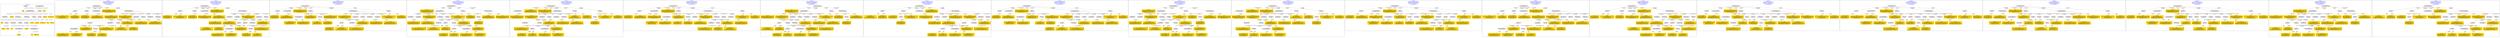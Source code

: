 digraph n0 {
fontcolor="blue"
remincross="true"
label="s05-met.json"
subgraph cluster_0 {
label="1-correct model"
n2[style="filled",color="white",fillcolor="lightgray",label="E12_Production1"];
n3[style="filled",color="white",fillcolor="lightgray",label="E21_Person1"];
n4[style="filled",color="white",fillcolor="lightgray",label="E55_Type3"];
n5[style="filled",color="white",fillcolor="lightgray",label="E52_Time-Span1"];
n6[style="filled",color="white",fillcolor="lightgray",label="E53_Place1"];
n7[style="filled",color="white",fillcolor="lightgray",label="E82_Actor_Appellation1"];
n8[shape="plaintext",style="filled",fillcolor="gold",label="Person URI"];
n9[style="filled",color="white",fillcolor="lightgray",label="E22_Man-Made_Object1"];
n10[style="filled",color="white",fillcolor="lightgray",label="E8_Acquisition1"];
n11[style="filled",color="white",fillcolor="lightgray",label="E55_Type1"];
n12[style="filled",color="white",fillcolor="lightgray",label="E55_Type2"];
n13[shape="plaintext",style="filled",fillcolor="gold",label="Description"];
n14[style="filled",color="white",fillcolor="lightgray",label="E54_Dimension1"];
n15[shape="plaintext",style="filled",fillcolor="gold",label="Object URI"];
n16[style="filled",color="white",fillcolor="lightgray",label="E33_Linguistic_Object1"];
n17[style="filled",color="white",fillcolor="lightgray",label="E55_Type4"];
n18[shape="plaintext",style="filled",fillcolor="gold",label="values"];
n19[style="filled",color="white",fillcolor="lightgray",label="E38_Image1"];
n20[shape="plaintext",style="filled",fillcolor="gold",label="image"];
n21[style="filled",color="white",fillcolor="lightgray",label="E44_Place_Appellation1"];
n22[shape="plaintext",style="filled",fillcolor="gold",label="Geography"];
n23[shape="plaintext",style="filled",fillcolor="gold",label="Date"];
n24[shape="plaintext",style="filled",fillcolor="gold",label="values"];
n25[shape="plaintext",style="filled",fillcolor="gold",label="Classification URI"];
n26[shape="plaintext",style="filled",fillcolor="gold",label="Classification"];
n27[shape="plaintext",style="filled",fillcolor="gold",label="Culture URI"];
n28[shape="plaintext",style="filled",fillcolor="gold",label="Culture"];
n29[shape="plaintext",style="filled",fillcolor="gold",label="Medium URI"];
n30[shape="plaintext",style="filled",fillcolor="gold",label="Medium"];
n31[shape="plaintext",style="filled",fillcolor="gold",label="ProvenanceTypeURI"];
n32[shape="plaintext",style="filled",fillcolor="gold",label="Appellation URI"];
n33[shape="plaintext",style="filled",fillcolor="gold",label="Who"];
n34[shape="plaintext",style="filled",fillcolor="gold",label="Credit Line"];
}
subgraph cluster_1 {
label="candidate 0\nlink coherence:0.8387096774193549\nnode coherence:0.9354838709677419\nconfidence:0.45649713031881717\nmapping score:0.510289963391816\ncost:129.99882\n-precision:0.68-recall:0.66"
n36[style="filled",color="white",fillcolor="lightgray",label="E12_Production1"];
n37[style="filled",color="white",fillcolor="lightgray",label="E21_Person1"];
n38[style="filled",color="white",fillcolor="lightgray",label="E52_Time-Span2"];
n39[style="filled",color="white",fillcolor="lightgray",label="E55_Type1"];
n40[style="filled",color="white",fillcolor="lightgray",label="E74_Group1"];
n41[style="filled",color="white",fillcolor="lightgray",label="E82_Actor_Appellation1"];
n42[style="filled",color="white",fillcolor="lightgray",label="E22_Man-Made_Object1"];
n43[style="filled",color="white",fillcolor="lightgray",label="E38_Image1"];
n44[style="filled",color="white",fillcolor="lightgray",label="E54_Dimension1"];
n45[style="filled",color="white",fillcolor="lightgray",label="E8_Acquisition1"];
n46[style="filled",color="white",fillcolor="lightgray",label="E33_Linguistic_Object1"];
n47[style="filled",color="white",fillcolor="lightgray",label="E55_Type2"];
n48[style="filled",color="white",fillcolor="lightgray",label="E55_Type3"];
n49[style="filled",color="white",fillcolor="lightgray",label="E33_Linguistic_Object2"];
n50[shape="plaintext",style="filled",fillcolor="gold",label="Medium\n[E29_Design_or_Procedure,P3_has_note,0.329]\n[E55_Type,label,0.285]\n[E57_Material,label,0.25]\n[E12_Production,P3_has_note,0.136]"];
n51[shape="plaintext",style="filled",fillcolor="gold",label="values\n[E33_Linguistic_Object,P3_has_note,0.283]\n[E22_Man-Made_Object,P3_has_note,0.266]\n[E73_Information_Object,P3_has_note,0.229]\n[E35_Title,label,0.222]"];
n52[shape="plaintext",style="filled",fillcolor="gold",label="Person URI\n[E21_Person,classLink,0.391]\n[E82_Actor_Appellation,classLink,0.309]\n[E39_Actor,classLink,0.227]\n[E30_Right,P3_has_note,0.073]"];
n53[shape="plaintext",style="filled",fillcolor="gold",label="Culture\n[E74_Group,label,0.503]\n[E74_Group,classLink,0.3]\n[E55_Type,label,0.124]\n[E21_Person,P3_has_note,0.073]"];
n54[shape="plaintext",style="filled",fillcolor="gold",label="Geography\n[E48_Place_Name,label,0.342]\n[E44_Place_Appellation,label,0.342]\n[E33_Linguistic_Object,P3_has_note,0.168]\n[E12_Production,P3_has_note,0.148]"];
n55[shape="plaintext",style="filled",fillcolor="gold",label="Culture URI\n[E55_Type,classLink,0.479]\n[E74_Group,classLink,0.34]\n[E57_Material,classLink,0.117]\n[E55_Type,label,0.064]"];
n56[shape="plaintext",style="filled",fillcolor="gold",label="Appellation URI\n[E82_Actor_Appellation,classLink,0.561]\n[E21_Person,classLink,0.399]\n[E39_Actor,classLink,0.03]\n[E30_Right,P3_has_note,0.01]"];
n57[shape="plaintext",style="filled",fillcolor="gold",label="Classification\n[E55_Type,label,0.361]\n[E55_Type,classLink,0.33]\n[E31_Document,classLink,0.155]\n[E33_Linguistic_Object,P3_has_note,0.154]"];
n58[shape="plaintext",style="filled",fillcolor="gold",label="Description\n[E22_Man-Made_Object,P3_has_note,0.301]\n[E33_Linguistic_Object,P3_has_note,0.287]\n[E73_Information_Object,P3_has_note,0.275]\n[E21_Person,P3_has_note,0.137]"];
n59[shape="plaintext",style="filled",fillcolor="gold",label="values\n[E54_Dimension,P3_has_note,0.76]\n[E22_Man-Made_Object,P3_has_note,0.088]\n[E22_Man-Made_Object,classLink,0.087]\n[E34_Inscription,P3_has_note,0.065]"];
n60[shape="plaintext",style="filled",fillcolor="gold",label="Credit Line\n[E30_Right,P3_has_note,0.434]\n[E8_Acquisition,P3_has_note,0.325]\n[E33_Linguistic_Object,P3_has_note,0.124]\n[E22_Man-Made_Object,P3_has_note,0.118]"];
n61[shape="plaintext",style="filled",fillcolor="gold",label="ProvenanceTypeURI\n[E55_Type,classLink,0.71]\n[E74_Group,classLink,0.148]\n[E57_Material,classLink,0.12]\n[E55_Type,label,0.022]"];
n62[shape="plaintext",style="filled",fillcolor="gold",label="Medium URI\n[E55_Type,classLink,0.414]\n[E57_Material,classLink,0.371]\n[E74_Group,classLink,0.181]\n[E55_Type,label,0.034]"];
n63[shape="plaintext",style="filled",fillcolor="gold",label="Classification URI\n[E55_Type,classLink,0.555]\n[E55_Type,label,0.177]\n[E74_Group,classLink,0.144]\n[E57_Material,classLink,0.124]"];
n64[shape="plaintext",style="filled",fillcolor="gold",label="Who\n[E82_Actor_Appellation,label,0.492]\n[E22_Man-Made_Object,classLink,0.177]\n[E33_Linguistic_Object,P3_has_note,0.171]\n[E30_Right,P3_has_note,0.16]"];
n65[shape="plaintext",style="filled",fillcolor="gold",label="Object URI\n[E22_Man-Made_Object,classLink,0.884]\n[E22_Man-Made_Object,P3_has_note,0.043]\n[E30_Right,P3_has_note,0.039]\n[E35_Title,label,0.034]"];
n66[shape="plaintext",style="filled",fillcolor="gold",label="Date\n[E52_Time-Span,P82_at_some_time_within,0.328]\n[E52_Time-Span,label,0.321]\n[E52_Time-Span,P82a_begin_of_the_begin,0.24]\n[E52_Time-Span,P82b_end_of_the_end,0.111]"];
n67[shape="plaintext",style="filled",fillcolor="gold",label="image\n[E38_Image,classLink,0.557]\n[E78_Collection,classLink,0.19]\n[E22_Man-Made_Object,classLink,0.174]\n[E21_Person,classLink,0.078]"];
}
subgraph cluster_2 {
label="candidate 1\nlink coherence:0.8387096774193549\nnode coherence:0.9354838709677419\nconfidence:0.45575228977632265\nmapping score:0.5100416832109844\ncost:129.99882\n-precision:0.61-recall:0.59"
n69[style="filled",color="white",fillcolor="lightgray",label="E12_Production1"];
n70[style="filled",color="white",fillcolor="lightgray",label="E21_Person1"];
n71[style="filled",color="white",fillcolor="lightgray",label="E52_Time-Span2"];
n72[style="filled",color="white",fillcolor="lightgray",label="E55_Type1"];
n73[style="filled",color="white",fillcolor="lightgray",label="E74_Group1"];
n74[style="filled",color="white",fillcolor="lightgray",label="E82_Actor_Appellation1"];
n75[style="filled",color="white",fillcolor="lightgray",label="E22_Man-Made_Object1"];
n76[style="filled",color="white",fillcolor="lightgray",label="E38_Image1"];
n77[style="filled",color="white",fillcolor="lightgray",label="E54_Dimension1"];
n78[style="filled",color="white",fillcolor="lightgray",label="E8_Acquisition1"];
n79[style="filled",color="white",fillcolor="lightgray",label="E33_Linguistic_Object1"];
n80[style="filled",color="white",fillcolor="lightgray",label="E55_Type2"];
n81[style="filled",color="white",fillcolor="lightgray",label="E55_Type3"];
n82[style="filled",color="white",fillcolor="lightgray",label="E33_Linguistic_Object2"];
n83[shape="plaintext",style="filled",fillcolor="gold",label="Medium\n[E29_Design_or_Procedure,P3_has_note,0.329]\n[E55_Type,label,0.285]\n[E57_Material,label,0.25]\n[E12_Production,P3_has_note,0.136]"];
n84[shape="plaintext",style="filled",fillcolor="gold",label="Description\n[E22_Man-Made_Object,P3_has_note,0.301]\n[E33_Linguistic_Object,P3_has_note,0.287]\n[E73_Information_Object,P3_has_note,0.275]\n[E21_Person,P3_has_note,0.137]"];
n85[shape="plaintext",style="filled",fillcolor="gold",label="Geography\n[E48_Place_Name,label,0.342]\n[E44_Place_Appellation,label,0.342]\n[E33_Linguistic_Object,P3_has_note,0.168]\n[E12_Production,P3_has_note,0.148]"];
n86[shape="plaintext",style="filled",fillcolor="gold",label="Person URI\n[E21_Person,classLink,0.391]\n[E82_Actor_Appellation,classLink,0.309]\n[E39_Actor,classLink,0.227]\n[E30_Right,P3_has_note,0.073]"];
n87[shape="plaintext",style="filled",fillcolor="gold",label="Culture\n[E74_Group,label,0.503]\n[E74_Group,classLink,0.3]\n[E55_Type,label,0.124]\n[E21_Person,P3_has_note,0.073]"];
n88[shape="plaintext",style="filled",fillcolor="gold",label="values\n[E33_Linguistic_Object,P3_has_note,0.283]\n[E22_Man-Made_Object,P3_has_note,0.266]\n[E73_Information_Object,P3_has_note,0.229]\n[E35_Title,label,0.222]"];
n89[shape="plaintext",style="filled",fillcolor="gold",label="Culture URI\n[E55_Type,classLink,0.479]\n[E74_Group,classLink,0.34]\n[E57_Material,classLink,0.117]\n[E55_Type,label,0.064]"];
n90[shape="plaintext",style="filled",fillcolor="gold",label="Appellation URI\n[E82_Actor_Appellation,classLink,0.561]\n[E21_Person,classLink,0.399]\n[E39_Actor,classLink,0.03]\n[E30_Right,P3_has_note,0.01]"];
n91[shape="plaintext",style="filled",fillcolor="gold",label="Classification\n[E55_Type,label,0.361]\n[E55_Type,classLink,0.33]\n[E31_Document,classLink,0.155]\n[E33_Linguistic_Object,P3_has_note,0.154]"];
n92[shape="plaintext",style="filled",fillcolor="gold",label="values\n[E54_Dimension,P3_has_note,0.76]\n[E22_Man-Made_Object,P3_has_note,0.088]\n[E22_Man-Made_Object,classLink,0.087]\n[E34_Inscription,P3_has_note,0.065]"];
n93[shape="plaintext",style="filled",fillcolor="gold",label="Credit Line\n[E30_Right,P3_has_note,0.434]\n[E8_Acquisition,P3_has_note,0.325]\n[E33_Linguistic_Object,P3_has_note,0.124]\n[E22_Man-Made_Object,P3_has_note,0.118]"];
n94[shape="plaintext",style="filled",fillcolor="gold",label="ProvenanceTypeURI\n[E55_Type,classLink,0.71]\n[E74_Group,classLink,0.148]\n[E57_Material,classLink,0.12]\n[E55_Type,label,0.022]"];
n95[shape="plaintext",style="filled",fillcolor="gold",label="Medium URI\n[E55_Type,classLink,0.414]\n[E57_Material,classLink,0.371]\n[E74_Group,classLink,0.181]\n[E55_Type,label,0.034]"];
n96[shape="plaintext",style="filled",fillcolor="gold",label="Classification URI\n[E55_Type,classLink,0.555]\n[E55_Type,label,0.177]\n[E74_Group,classLink,0.144]\n[E57_Material,classLink,0.124]"];
n97[shape="plaintext",style="filled",fillcolor="gold",label="Who\n[E82_Actor_Appellation,label,0.492]\n[E22_Man-Made_Object,classLink,0.177]\n[E33_Linguistic_Object,P3_has_note,0.171]\n[E30_Right,P3_has_note,0.16]"];
n98[shape="plaintext",style="filled",fillcolor="gold",label="Object URI\n[E22_Man-Made_Object,classLink,0.884]\n[E22_Man-Made_Object,P3_has_note,0.043]\n[E30_Right,P3_has_note,0.039]\n[E35_Title,label,0.034]"];
n99[shape="plaintext",style="filled",fillcolor="gold",label="Date\n[E52_Time-Span,P82_at_some_time_within,0.328]\n[E52_Time-Span,label,0.321]\n[E52_Time-Span,P82a_begin_of_the_begin,0.24]\n[E52_Time-Span,P82b_end_of_the_end,0.111]"];
n100[shape="plaintext",style="filled",fillcolor="gold",label="image\n[E38_Image,classLink,0.557]\n[E78_Collection,classLink,0.19]\n[E22_Man-Made_Object,classLink,0.174]\n[E21_Person,classLink,0.078]"];
}
subgraph cluster_3 {
label="candidate 10\nlink coherence:0.8064516129032258\nnode coherence:0.9354838709677419\nconfidence:0.45649713031881717\nmapping score:0.510289963391816\ncost:129.999\n-precision:0.65-recall:0.62"
n102[style="filled",color="white",fillcolor="lightgray",label="E12_Production1"];
n103[style="filled",color="white",fillcolor="lightgray",label="E52_Time-Span2"];
n104[style="filled",color="white",fillcolor="lightgray",label="E55_Type1"];
n105[style="filled",color="white",fillcolor="lightgray",label="E21_Person1"];
n106[style="filled",color="white",fillcolor="lightgray",label="E74_Group1"];
n107[style="filled",color="white",fillcolor="lightgray",label="E82_Actor_Appellation1"];
n108[style="filled",color="white",fillcolor="lightgray",label="E22_Man-Made_Object1"];
n109[style="filled",color="white",fillcolor="lightgray",label="E38_Image1"];
n110[style="filled",color="white",fillcolor="lightgray",label="E54_Dimension1"];
n111[style="filled",color="white",fillcolor="lightgray",label="E8_Acquisition1"];
n112[style="filled",color="white",fillcolor="lightgray",label="E33_Linguistic_Object1"];
n113[style="filled",color="white",fillcolor="lightgray",label="E55_Type2"];
n114[style="filled",color="white",fillcolor="lightgray",label="E55_Type3"];
n115[style="filled",color="white",fillcolor="lightgray",label="E33_Linguistic_Object2"];
n116[shape="plaintext",style="filled",fillcolor="gold",label="Medium\n[E29_Design_or_Procedure,P3_has_note,0.329]\n[E55_Type,label,0.285]\n[E57_Material,label,0.25]\n[E12_Production,P3_has_note,0.136]"];
n117[shape="plaintext",style="filled",fillcolor="gold",label="values\n[E33_Linguistic_Object,P3_has_note,0.283]\n[E22_Man-Made_Object,P3_has_note,0.266]\n[E73_Information_Object,P3_has_note,0.229]\n[E35_Title,label,0.222]"];
n118[shape="plaintext",style="filled",fillcolor="gold",label="Person URI\n[E21_Person,classLink,0.391]\n[E82_Actor_Appellation,classLink,0.309]\n[E39_Actor,classLink,0.227]\n[E30_Right,P3_has_note,0.073]"];
n119[shape="plaintext",style="filled",fillcolor="gold",label="Culture\n[E74_Group,label,0.503]\n[E74_Group,classLink,0.3]\n[E55_Type,label,0.124]\n[E21_Person,P3_has_note,0.073]"];
n120[shape="plaintext",style="filled",fillcolor="gold",label="Geography\n[E48_Place_Name,label,0.342]\n[E44_Place_Appellation,label,0.342]\n[E33_Linguistic_Object,P3_has_note,0.168]\n[E12_Production,P3_has_note,0.148]"];
n121[shape="plaintext",style="filled",fillcolor="gold",label="Culture URI\n[E55_Type,classLink,0.479]\n[E74_Group,classLink,0.34]\n[E57_Material,classLink,0.117]\n[E55_Type,label,0.064]"];
n122[shape="plaintext",style="filled",fillcolor="gold",label="Appellation URI\n[E82_Actor_Appellation,classLink,0.561]\n[E21_Person,classLink,0.399]\n[E39_Actor,classLink,0.03]\n[E30_Right,P3_has_note,0.01]"];
n123[shape="plaintext",style="filled",fillcolor="gold",label="Classification\n[E55_Type,label,0.361]\n[E55_Type,classLink,0.33]\n[E31_Document,classLink,0.155]\n[E33_Linguistic_Object,P3_has_note,0.154]"];
n124[shape="plaintext",style="filled",fillcolor="gold",label="Description\n[E22_Man-Made_Object,P3_has_note,0.301]\n[E33_Linguistic_Object,P3_has_note,0.287]\n[E73_Information_Object,P3_has_note,0.275]\n[E21_Person,P3_has_note,0.137]"];
n125[shape="plaintext",style="filled",fillcolor="gold",label="values\n[E54_Dimension,P3_has_note,0.76]\n[E22_Man-Made_Object,P3_has_note,0.088]\n[E22_Man-Made_Object,classLink,0.087]\n[E34_Inscription,P3_has_note,0.065]"];
n126[shape="plaintext",style="filled",fillcolor="gold",label="Credit Line\n[E30_Right,P3_has_note,0.434]\n[E8_Acquisition,P3_has_note,0.325]\n[E33_Linguistic_Object,P3_has_note,0.124]\n[E22_Man-Made_Object,P3_has_note,0.118]"];
n127[shape="plaintext",style="filled",fillcolor="gold",label="ProvenanceTypeURI\n[E55_Type,classLink,0.71]\n[E74_Group,classLink,0.148]\n[E57_Material,classLink,0.12]\n[E55_Type,label,0.022]"];
n128[shape="plaintext",style="filled",fillcolor="gold",label="Medium URI\n[E55_Type,classLink,0.414]\n[E57_Material,classLink,0.371]\n[E74_Group,classLink,0.181]\n[E55_Type,label,0.034]"];
n129[shape="plaintext",style="filled",fillcolor="gold",label="Classification URI\n[E55_Type,classLink,0.555]\n[E55_Type,label,0.177]\n[E74_Group,classLink,0.144]\n[E57_Material,classLink,0.124]"];
n130[shape="plaintext",style="filled",fillcolor="gold",label="Who\n[E82_Actor_Appellation,label,0.492]\n[E22_Man-Made_Object,classLink,0.177]\n[E33_Linguistic_Object,P3_has_note,0.171]\n[E30_Right,P3_has_note,0.16]"];
n131[shape="plaintext",style="filled",fillcolor="gold",label="Object URI\n[E22_Man-Made_Object,classLink,0.884]\n[E22_Man-Made_Object,P3_has_note,0.043]\n[E30_Right,P3_has_note,0.039]\n[E35_Title,label,0.034]"];
n132[shape="plaintext",style="filled",fillcolor="gold",label="Date\n[E52_Time-Span,P82_at_some_time_within,0.328]\n[E52_Time-Span,label,0.321]\n[E52_Time-Span,P82a_begin_of_the_begin,0.24]\n[E52_Time-Span,P82b_end_of_the_end,0.111]"];
n133[shape="plaintext",style="filled",fillcolor="gold",label="image\n[E38_Image,classLink,0.557]\n[E78_Collection,classLink,0.19]\n[E22_Man-Made_Object,classLink,0.174]\n[E21_Person,classLink,0.078]"];
}
subgraph cluster_4 {
label="candidate 11\nlink coherence:0.8064516129032258\nnode coherence:0.9354838709677419\nconfidence:0.45575228977632265\nmapping score:0.5100416832109844\ncost:129.99884\n-precision:0.61-recall:0.59"
n135[style="filled",color="white",fillcolor="lightgray",label="E12_Production1"];
n136[style="filled",color="white",fillcolor="lightgray",label="E21_Person1"];
n137[style="filled",color="white",fillcolor="lightgray",label="E52_Time-Span2"];
n138[style="filled",color="white",fillcolor="lightgray",label="E55_Type1"];
n139[style="filled",color="white",fillcolor="lightgray",label="E74_Group1"];
n140[style="filled",color="white",fillcolor="lightgray",label="E82_Actor_Appellation1"];
n141[style="filled",color="white",fillcolor="lightgray",label="E22_Man-Made_Object1"];
n142[style="filled",color="white",fillcolor="lightgray",label="E38_Image1"];
n143[style="filled",color="white",fillcolor="lightgray",label="E54_Dimension1"];
n144[style="filled",color="white",fillcolor="lightgray",label="E8_Acquisition1"];
n145[style="filled",color="white",fillcolor="lightgray",label="E33_Linguistic_Object1"];
n146[style="filled",color="white",fillcolor="lightgray",label="E55_Type2"];
n147[style="filled",color="white",fillcolor="lightgray",label="E55_Type3"];
n148[style="filled",color="white",fillcolor="lightgray",label="E33_Linguistic_Object2"];
n149[shape="plaintext",style="filled",fillcolor="gold",label="Medium\n[E29_Design_or_Procedure,P3_has_note,0.329]\n[E55_Type,label,0.285]\n[E57_Material,label,0.25]\n[E12_Production,P3_has_note,0.136]"];
n150[shape="plaintext",style="filled",fillcolor="gold",label="Description\n[E22_Man-Made_Object,P3_has_note,0.301]\n[E33_Linguistic_Object,P3_has_note,0.287]\n[E73_Information_Object,P3_has_note,0.275]\n[E21_Person,P3_has_note,0.137]"];
n151[shape="plaintext",style="filled",fillcolor="gold",label="Geography\n[E48_Place_Name,label,0.342]\n[E44_Place_Appellation,label,0.342]\n[E33_Linguistic_Object,P3_has_note,0.168]\n[E12_Production,P3_has_note,0.148]"];
n152[shape="plaintext",style="filled",fillcolor="gold",label="Person URI\n[E21_Person,classLink,0.391]\n[E82_Actor_Appellation,classLink,0.309]\n[E39_Actor,classLink,0.227]\n[E30_Right,P3_has_note,0.073]"];
n153[shape="plaintext",style="filled",fillcolor="gold",label="Culture\n[E74_Group,label,0.503]\n[E74_Group,classLink,0.3]\n[E55_Type,label,0.124]\n[E21_Person,P3_has_note,0.073]"];
n154[shape="plaintext",style="filled",fillcolor="gold",label="values\n[E33_Linguistic_Object,P3_has_note,0.283]\n[E22_Man-Made_Object,P3_has_note,0.266]\n[E73_Information_Object,P3_has_note,0.229]\n[E35_Title,label,0.222]"];
n155[shape="plaintext",style="filled",fillcolor="gold",label="Culture URI\n[E55_Type,classLink,0.479]\n[E74_Group,classLink,0.34]\n[E57_Material,classLink,0.117]\n[E55_Type,label,0.064]"];
n156[shape="plaintext",style="filled",fillcolor="gold",label="Appellation URI\n[E82_Actor_Appellation,classLink,0.561]\n[E21_Person,classLink,0.399]\n[E39_Actor,classLink,0.03]\n[E30_Right,P3_has_note,0.01]"];
n157[shape="plaintext",style="filled",fillcolor="gold",label="Classification\n[E55_Type,label,0.361]\n[E55_Type,classLink,0.33]\n[E31_Document,classLink,0.155]\n[E33_Linguistic_Object,P3_has_note,0.154]"];
n158[shape="plaintext",style="filled",fillcolor="gold",label="values\n[E54_Dimension,P3_has_note,0.76]\n[E22_Man-Made_Object,P3_has_note,0.088]\n[E22_Man-Made_Object,classLink,0.087]\n[E34_Inscription,P3_has_note,0.065]"];
n159[shape="plaintext",style="filled",fillcolor="gold",label="Credit Line\n[E30_Right,P3_has_note,0.434]\n[E8_Acquisition,P3_has_note,0.325]\n[E33_Linguistic_Object,P3_has_note,0.124]\n[E22_Man-Made_Object,P3_has_note,0.118]"];
n160[shape="plaintext",style="filled",fillcolor="gold",label="ProvenanceTypeURI\n[E55_Type,classLink,0.71]\n[E74_Group,classLink,0.148]\n[E57_Material,classLink,0.12]\n[E55_Type,label,0.022]"];
n161[shape="plaintext",style="filled",fillcolor="gold",label="Medium URI\n[E55_Type,classLink,0.414]\n[E57_Material,classLink,0.371]\n[E74_Group,classLink,0.181]\n[E55_Type,label,0.034]"];
n162[shape="plaintext",style="filled",fillcolor="gold",label="Classification URI\n[E55_Type,classLink,0.555]\n[E55_Type,label,0.177]\n[E74_Group,classLink,0.144]\n[E57_Material,classLink,0.124]"];
n163[shape="plaintext",style="filled",fillcolor="gold",label="Who\n[E82_Actor_Appellation,label,0.492]\n[E22_Man-Made_Object,classLink,0.177]\n[E33_Linguistic_Object,P3_has_note,0.171]\n[E30_Right,P3_has_note,0.16]"];
n164[shape="plaintext",style="filled",fillcolor="gold",label="Object URI\n[E22_Man-Made_Object,classLink,0.884]\n[E22_Man-Made_Object,P3_has_note,0.043]\n[E30_Right,P3_has_note,0.039]\n[E35_Title,label,0.034]"];
n165[shape="plaintext",style="filled",fillcolor="gold",label="Date\n[E52_Time-Span,P82_at_some_time_within,0.328]\n[E52_Time-Span,label,0.321]\n[E52_Time-Span,P82a_begin_of_the_begin,0.24]\n[E52_Time-Span,P82b_end_of_the_end,0.111]"];
n166[shape="plaintext",style="filled",fillcolor="gold",label="image\n[E38_Image,classLink,0.557]\n[E78_Collection,classLink,0.19]\n[E22_Man-Made_Object,classLink,0.174]\n[E21_Person,classLink,0.078]"];
}
subgraph cluster_5 {
label="candidate 12\nlink coherence:0.8064516129032258\nnode coherence:0.9354838709677419\nconfidence:0.45575228977632265\nmapping score:0.5100416832109844\ncost:129.99892\n-precision:0.65-recall:0.62"
n168[style="filled",color="white",fillcolor="lightgray",label="E12_Production1"];
n169[style="filled",color="white",fillcolor="lightgray",label="E21_Person1"];
n170[style="filled",color="white",fillcolor="lightgray",label="E52_Time-Span2"];
n171[style="filled",color="white",fillcolor="lightgray",label="E74_Group1"];
n172[style="filled",color="white",fillcolor="lightgray",label="E82_Actor_Appellation1"];
n173[style="filled",color="white",fillcolor="lightgray",label="E22_Man-Made_Object1"];
n174[style="filled",color="white",fillcolor="lightgray",label="E38_Image1"];
n175[style="filled",color="white",fillcolor="lightgray",label="E54_Dimension1"];
n176[style="filled",color="white",fillcolor="lightgray",label="E8_Acquisition1"];
n177[style="filled",color="white",fillcolor="lightgray",label="E33_Linguistic_Object2"];
n178[style="filled",color="white",fillcolor="lightgray",label="E55_Type1"];
n179[style="filled",color="white",fillcolor="lightgray",label="E55_Type2"];
n180[style="filled",color="white",fillcolor="lightgray",label="E55_Type3"];
n181[style="filled",color="white",fillcolor="lightgray",label="E33_Linguistic_Object1"];
n182[shape="plaintext",style="filled",fillcolor="gold",label="Medium\n[E29_Design_or_Procedure,P3_has_note,0.329]\n[E55_Type,label,0.285]\n[E57_Material,label,0.25]\n[E12_Production,P3_has_note,0.136]"];
n183[shape="plaintext",style="filled",fillcolor="gold",label="Description\n[E22_Man-Made_Object,P3_has_note,0.301]\n[E33_Linguistic_Object,P3_has_note,0.287]\n[E73_Information_Object,P3_has_note,0.275]\n[E21_Person,P3_has_note,0.137]"];
n184[shape="plaintext",style="filled",fillcolor="gold",label="Geography\n[E48_Place_Name,label,0.342]\n[E44_Place_Appellation,label,0.342]\n[E33_Linguistic_Object,P3_has_note,0.168]\n[E12_Production,P3_has_note,0.148]"];
n185[shape="plaintext",style="filled",fillcolor="gold",label="Person URI\n[E21_Person,classLink,0.391]\n[E82_Actor_Appellation,classLink,0.309]\n[E39_Actor,classLink,0.227]\n[E30_Right,P3_has_note,0.073]"];
n186[shape="plaintext",style="filled",fillcolor="gold",label="Culture\n[E74_Group,label,0.503]\n[E74_Group,classLink,0.3]\n[E55_Type,label,0.124]\n[E21_Person,P3_has_note,0.073]"];
n187[shape="plaintext",style="filled",fillcolor="gold",label="values\n[E33_Linguistic_Object,P3_has_note,0.283]\n[E22_Man-Made_Object,P3_has_note,0.266]\n[E73_Information_Object,P3_has_note,0.229]\n[E35_Title,label,0.222]"];
n188[shape="plaintext",style="filled",fillcolor="gold",label="Culture URI\n[E55_Type,classLink,0.479]\n[E74_Group,classLink,0.34]\n[E57_Material,classLink,0.117]\n[E55_Type,label,0.064]"];
n189[shape="plaintext",style="filled",fillcolor="gold",label="Appellation URI\n[E82_Actor_Appellation,classLink,0.561]\n[E21_Person,classLink,0.399]\n[E39_Actor,classLink,0.03]\n[E30_Right,P3_has_note,0.01]"];
n190[shape="plaintext",style="filled",fillcolor="gold",label="Classification\n[E55_Type,label,0.361]\n[E55_Type,classLink,0.33]\n[E31_Document,classLink,0.155]\n[E33_Linguistic_Object,P3_has_note,0.154]"];
n191[shape="plaintext",style="filled",fillcolor="gold",label="values\n[E54_Dimension,P3_has_note,0.76]\n[E22_Man-Made_Object,P3_has_note,0.088]\n[E22_Man-Made_Object,classLink,0.087]\n[E34_Inscription,P3_has_note,0.065]"];
n192[shape="plaintext",style="filled",fillcolor="gold",label="Credit Line\n[E30_Right,P3_has_note,0.434]\n[E8_Acquisition,P3_has_note,0.325]\n[E33_Linguistic_Object,P3_has_note,0.124]\n[E22_Man-Made_Object,P3_has_note,0.118]"];
n193[shape="plaintext",style="filled",fillcolor="gold",label="ProvenanceTypeURI\n[E55_Type,classLink,0.71]\n[E74_Group,classLink,0.148]\n[E57_Material,classLink,0.12]\n[E55_Type,label,0.022]"];
n194[shape="plaintext",style="filled",fillcolor="gold",label="Medium URI\n[E55_Type,classLink,0.414]\n[E57_Material,classLink,0.371]\n[E74_Group,classLink,0.181]\n[E55_Type,label,0.034]"];
n195[shape="plaintext",style="filled",fillcolor="gold",label="Classification URI\n[E55_Type,classLink,0.555]\n[E55_Type,label,0.177]\n[E74_Group,classLink,0.144]\n[E57_Material,classLink,0.124]"];
n196[shape="plaintext",style="filled",fillcolor="gold",label="Who\n[E82_Actor_Appellation,label,0.492]\n[E22_Man-Made_Object,classLink,0.177]\n[E33_Linguistic_Object,P3_has_note,0.171]\n[E30_Right,P3_has_note,0.16]"];
n197[shape="plaintext",style="filled",fillcolor="gold",label="Object URI\n[E22_Man-Made_Object,classLink,0.884]\n[E22_Man-Made_Object,P3_has_note,0.043]\n[E30_Right,P3_has_note,0.039]\n[E35_Title,label,0.034]"];
n198[shape="plaintext",style="filled",fillcolor="gold",label="Date\n[E52_Time-Span,P82_at_some_time_within,0.328]\n[E52_Time-Span,label,0.321]\n[E52_Time-Span,P82a_begin_of_the_begin,0.24]\n[E52_Time-Span,P82b_end_of_the_end,0.111]"];
n199[shape="plaintext",style="filled",fillcolor="gold",label="image\n[E38_Image,classLink,0.557]\n[E78_Collection,classLink,0.19]\n[E22_Man-Made_Object,classLink,0.174]\n[E21_Person,classLink,0.078]"];
}
subgraph cluster_6 {
label="candidate 13\nlink coherence:0.8064516129032258\nnode coherence:0.9354838709677419\nconfidence:0.45575228977632265\nmapping score:0.5100416832109844\ncost:129.999\n-precision:0.58-recall:0.56"
n201[style="filled",color="white",fillcolor="lightgray",label="E12_Production1"];
n202[style="filled",color="white",fillcolor="lightgray",label="E52_Time-Span2"];
n203[style="filled",color="white",fillcolor="lightgray",label="E55_Type1"];
n204[style="filled",color="white",fillcolor="lightgray",label="E21_Person1"];
n205[style="filled",color="white",fillcolor="lightgray",label="E74_Group1"];
n206[style="filled",color="white",fillcolor="lightgray",label="E82_Actor_Appellation1"];
n207[style="filled",color="white",fillcolor="lightgray",label="E22_Man-Made_Object1"];
n208[style="filled",color="white",fillcolor="lightgray",label="E38_Image1"];
n209[style="filled",color="white",fillcolor="lightgray",label="E54_Dimension1"];
n210[style="filled",color="white",fillcolor="lightgray",label="E8_Acquisition1"];
n211[style="filled",color="white",fillcolor="lightgray",label="E33_Linguistic_Object1"];
n212[style="filled",color="white",fillcolor="lightgray",label="E55_Type2"];
n213[style="filled",color="white",fillcolor="lightgray",label="E55_Type3"];
n214[style="filled",color="white",fillcolor="lightgray",label="E33_Linguistic_Object2"];
n215[shape="plaintext",style="filled",fillcolor="gold",label="Medium\n[E29_Design_or_Procedure,P3_has_note,0.329]\n[E55_Type,label,0.285]\n[E57_Material,label,0.25]\n[E12_Production,P3_has_note,0.136]"];
n216[shape="plaintext",style="filled",fillcolor="gold",label="Description\n[E22_Man-Made_Object,P3_has_note,0.301]\n[E33_Linguistic_Object,P3_has_note,0.287]\n[E73_Information_Object,P3_has_note,0.275]\n[E21_Person,P3_has_note,0.137]"];
n217[shape="plaintext",style="filled",fillcolor="gold",label="Geography\n[E48_Place_Name,label,0.342]\n[E44_Place_Appellation,label,0.342]\n[E33_Linguistic_Object,P3_has_note,0.168]\n[E12_Production,P3_has_note,0.148]"];
n218[shape="plaintext",style="filled",fillcolor="gold",label="Person URI\n[E21_Person,classLink,0.391]\n[E82_Actor_Appellation,classLink,0.309]\n[E39_Actor,classLink,0.227]\n[E30_Right,P3_has_note,0.073]"];
n219[shape="plaintext",style="filled",fillcolor="gold",label="Culture\n[E74_Group,label,0.503]\n[E74_Group,classLink,0.3]\n[E55_Type,label,0.124]\n[E21_Person,P3_has_note,0.073]"];
n220[shape="plaintext",style="filled",fillcolor="gold",label="values\n[E33_Linguistic_Object,P3_has_note,0.283]\n[E22_Man-Made_Object,P3_has_note,0.266]\n[E73_Information_Object,P3_has_note,0.229]\n[E35_Title,label,0.222]"];
n221[shape="plaintext",style="filled",fillcolor="gold",label="Culture URI\n[E55_Type,classLink,0.479]\n[E74_Group,classLink,0.34]\n[E57_Material,classLink,0.117]\n[E55_Type,label,0.064]"];
n222[shape="plaintext",style="filled",fillcolor="gold",label="Appellation URI\n[E82_Actor_Appellation,classLink,0.561]\n[E21_Person,classLink,0.399]\n[E39_Actor,classLink,0.03]\n[E30_Right,P3_has_note,0.01]"];
n223[shape="plaintext",style="filled",fillcolor="gold",label="Classification\n[E55_Type,label,0.361]\n[E55_Type,classLink,0.33]\n[E31_Document,classLink,0.155]\n[E33_Linguistic_Object,P3_has_note,0.154]"];
n224[shape="plaintext",style="filled",fillcolor="gold",label="values\n[E54_Dimension,P3_has_note,0.76]\n[E22_Man-Made_Object,P3_has_note,0.088]\n[E22_Man-Made_Object,classLink,0.087]\n[E34_Inscription,P3_has_note,0.065]"];
n225[shape="plaintext",style="filled",fillcolor="gold",label="Credit Line\n[E30_Right,P3_has_note,0.434]\n[E8_Acquisition,P3_has_note,0.325]\n[E33_Linguistic_Object,P3_has_note,0.124]\n[E22_Man-Made_Object,P3_has_note,0.118]"];
n226[shape="plaintext",style="filled",fillcolor="gold",label="ProvenanceTypeURI\n[E55_Type,classLink,0.71]\n[E74_Group,classLink,0.148]\n[E57_Material,classLink,0.12]\n[E55_Type,label,0.022]"];
n227[shape="plaintext",style="filled",fillcolor="gold",label="Medium URI\n[E55_Type,classLink,0.414]\n[E57_Material,classLink,0.371]\n[E74_Group,classLink,0.181]\n[E55_Type,label,0.034]"];
n228[shape="plaintext",style="filled",fillcolor="gold",label="Classification URI\n[E55_Type,classLink,0.555]\n[E55_Type,label,0.177]\n[E74_Group,classLink,0.144]\n[E57_Material,classLink,0.124]"];
n229[shape="plaintext",style="filled",fillcolor="gold",label="Who\n[E82_Actor_Appellation,label,0.492]\n[E22_Man-Made_Object,classLink,0.177]\n[E33_Linguistic_Object,P3_has_note,0.171]\n[E30_Right,P3_has_note,0.16]"];
n230[shape="plaintext",style="filled",fillcolor="gold",label="Object URI\n[E22_Man-Made_Object,classLink,0.884]\n[E22_Man-Made_Object,P3_has_note,0.043]\n[E30_Right,P3_has_note,0.039]\n[E35_Title,label,0.034]"];
n231[shape="plaintext",style="filled",fillcolor="gold",label="Date\n[E52_Time-Span,P82_at_some_time_within,0.328]\n[E52_Time-Span,label,0.321]\n[E52_Time-Span,P82a_begin_of_the_begin,0.24]\n[E52_Time-Span,P82b_end_of_the_end,0.111]"];
n232[shape="plaintext",style="filled",fillcolor="gold",label="image\n[E38_Image,classLink,0.557]\n[E78_Collection,classLink,0.19]\n[E22_Man-Made_Object,classLink,0.174]\n[E21_Person,classLink,0.078]"];
}
subgraph cluster_7 {
label="candidate 14\nlink coherence:0.8064516129032258\nnode coherence:0.9354838709677419\nconfidence:0.45125604703436717\nmapping score:0.5085429356303326\ncost:129.99884\n-precision:0.65-recall:0.62"
n234[style="filled",color="white",fillcolor="lightgray",label="E12_Production1"];
n235[style="filled",color="white",fillcolor="lightgray",label="E21_Person1"];
n236[style="filled",color="white",fillcolor="lightgray",label="E52_Time-Span2"];
n237[style="filled",color="white",fillcolor="lightgray",label="E55_Type1"];
n238[style="filled",color="white",fillcolor="lightgray",label="E74_Group1"];
n239[style="filled",color="white",fillcolor="lightgray",label="E82_Actor_Appellation1"];
n240[style="filled",color="white",fillcolor="lightgray",label="E22_Man-Made_Object1"];
n241[style="filled",color="white",fillcolor="lightgray",label="E38_Image1"];
n242[style="filled",color="white",fillcolor="lightgray",label="E54_Dimension1"];
n243[style="filled",color="white",fillcolor="lightgray",label="E8_Acquisition1"];
n244[style="filled",color="white",fillcolor="lightgray",label="E33_Linguistic_Object1"];
n245[style="filled",color="white",fillcolor="lightgray",label="E55_Type2"];
n246[style="filled",color="white",fillcolor="lightgray",label="E55_Type3"];
n247[style="filled",color="white",fillcolor="lightgray",label="E33_Linguistic_Object2"];
n248[shape="plaintext",style="filled",fillcolor="gold",label="Medium\n[E29_Design_or_Procedure,P3_has_note,0.329]\n[E55_Type,label,0.285]\n[E57_Material,label,0.25]\n[E12_Production,P3_has_note,0.136]"];
n249[shape="plaintext",style="filled",fillcolor="gold",label="values\n[E33_Linguistic_Object,P3_has_note,0.283]\n[E22_Man-Made_Object,P3_has_note,0.266]\n[E73_Information_Object,P3_has_note,0.229]\n[E35_Title,label,0.222]"];
n250[shape="plaintext",style="filled",fillcolor="gold",label="Person URI\n[E21_Person,classLink,0.391]\n[E82_Actor_Appellation,classLink,0.309]\n[E39_Actor,classLink,0.227]\n[E30_Right,P3_has_note,0.073]"];
n251[shape="plaintext",style="filled",fillcolor="gold",label="Culture\n[E74_Group,label,0.503]\n[E74_Group,classLink,0.3]\n[E55_Type,label,0.124]\n[E21_Person,P3_has_note,0.073]"];
n252[shape="plaintext",style="filled",fillcolor="gold",label="Geography\n[E48_Place_Name,label,0.342]\n[E44_Place_Appellation,label,0.342]\n[E33_Linguistic_Object,P3_has_note,0.168]\n[E12_Production,P3_has_note,0.148]"];
n253[shape="plaintext",style="filled",fillcolor="gold",label="Medium URI\n[E55_Type,classLink,0.414]\n[E57_Material,classLink,0.371]\n[E74_Group,classLink,0.181]\n[E55_Type,label,0.034]"];
n254[shape="plaintext",style="filled",fillcolor="gold",label="Appellation URI\n[E82_Actor_Appellation,classLink,0.561]\n[E21_Person,classLink,0.399]\n[E39_Actor,classLink,0.03]\n[E30_Right,P3_has_note,0.01]"];
n255[shape="plaintext",style="filled",fillcolor="gold",label="Classification\n[E55_Type,label,0.361]\n[E55_Type,classLink,0.33]\n[E31_Document,classLink,0.155]\n[E33_Linguistic_Object,P3_has_note,0.154]"];
n256[shape="plaintext",style="filled",fillcolor="gold",label="Description\n[E22_Man-Made_Object,P3_has_note,0.301]\n[E33_Linguistic_Object,P3_has_note,0.287]\n[E73_Information_Object,P3_has_note,0.275]\n[E21_Person,P3_has_note,0.137]"];
n257[shape="plaintext",style="filled",fillcolor="gold",label="values\n[E54_Dimension,P3_has_note,0.76]\n[E22_Man-Made_Object,P3_has_note,0.088]\n[E22_Man-Made_Object,classLink,0.087]\n[E34_Inscription,P3_has_note,0.065]"];
n258[shape="plaintext",style="filled",fillcolor="gold",label="Credit Line\n[E30_Right,P3_has_note,0.434]\n[E8_Acquisition,P3_has_note,0.325]\n[E33_Linguistic_Object,P3_has_note,0.124]\n[E22_Man-Made_Object,P3_has_note,0.118]"];
n259[shape="plaintext",style="filled",fillcolor="gold",label="ProvenanceTypeURI\n[E55_Type,classLink,0.71]\n[E74_Group,classLink,0.148]\n[E57_Material,classLink,0.12]\n[E55_Type,label,0.022]"];
n260[shape="plaintext",style="filled",fillcolor="gold",label="Culture URI\n[E55_Type,classLink,0.479]\n[E74_Group,classLink,0.34]\n[E57_Material,classLink,0.117]\n[E55_Type,label,0.064]"];
n261[shape="plaintext",style="filled",fillcolor="gold",label="Classification URI\n[E55_Type,classLink,0.555]\n[E55_Type,label,0.177]\n[E74_Group,classLink,0.144]\n[E57_Material,classLink,0.124]"];
n262[shape="plaintext",style="filled",fillcolor="gold",label="Who\n[E82_Actor_Appellation,label,0.492]\n[E22_Man-Made_Object,classLink,0.177]\n[E33_Linguistic_Object,P3_has_note,0.171]\n[E30_Right,P3_has_note,0.16]"];
n263[shape="plaintext",style="filled",fillcolor="gold",label="Object URI\n[E22_Man-Made_Object,classLink,0.884]\n[E22_Man-Made_Object,P3_has_note,0.043]\n[E30_Right,P3_has_note,0.039]\n[E35_Title,label,0.034]"];
n264[shape="plaintext",style="filled",fillcolor="gold",label="Date\n[E52_Time-Span,P82_at_some_time_within,0.328]\n[E52_Time-Span,label,0.321]\n[E52_Time-Span,P82a_begin_of_the_begin,0.24]\n[E52_Time-Span,P82b_end_of_the_end,0.111]"];
n265[shape="plaintext",style="filled",fillcolor="gold",label="image\n[E38_Image,classLink,0.557]\n[E78_Collection,classLink,0.19]\n[E22_Man-Made_Object,classLink,0.174]\n[E21_Person,classLink,0.078]"];
}
subgraph cluster_8 {
label="candidate 15\nlink coherence:0.8064516129032258\nnode coherence:0.9354838709677419\nconfidence:0.45125604703436717\nmapping score:0.5085429356303326\ncost:129.99892\n-precision:0.61-recall:0.59"
n267[style="filled",color="white",fillcolor="lightgray",label="E12_Production1"];
n268[style="filled",color="white",fillcolor="lightgray",label="E21_Person1"];
n269[style="filled",color="white",fillcolor="lightgray",label="E52_Time-Span2"];
n270[style="filled",color="white",fillcolor="lightgray",label="E74_Group1"];
n271[style="filled",color="white",fillcolor="lightgray",label="E82_Actor_Appellation1"];
n272[style="filled",color="white",fillcolor="lightgray",label="E22_Man-Made_Object1"];
n273[style="filled",color="white",fillcolor="lightgray",label="E38_Image1"];
n274[style="filled",color="white",fillcolor="lightgray",label="E54_Dimension1"];
n275[style="filled",color="white",fillcolor="lightgray",label="E8_Acquisition1"];
n276[style="filled",color="white",fillcolor="lightgray",label="E33_Linguistic_Object2"];
n277[style="filled",color="white",fillcolor="lightgray",label="E55_Type1"];
n278[style="filled",color="white",fillcolor="lightgray",label="E55_Type2"];
n279[style="filled",color="white",fillcolor="lightgray",label="E55_Type3"];
n280[style="filled",color="white",fillcolor="lightgray",label="E33_Linguistic_Object1"];
n281[shape="plaintext",style="filled",fillcolor="gold",label="Medium\n[E29_Design_or_Procedure,P3_has_note,0.329]\n[E55_Type,label,0.285]\n[E57_Material,label,0.25]\n[E12_Production,P3_has_note,0.136]"];
n282[shape="plaintext",style="filled",fillcolor="gold",label="values\n[E33_Linguistic_Object,P3_has_note,0.283]\n[E22_Man-Made_Object,P3_has_note,0.266]\n[E73_Information_Object,P3_has_note,0.229]\n[E35_Title,label,0.222]"];
n283[shape="plaintext",style="filled",fillcolor="gold",label="Person URI\n[E21_Person,classLink,0.391]\n[E82_Actor_Appellation,classLink,0.309]\n[E39_Actor,classLink,0.227]\n[E30_Right,P3_has_note,0.073]"];
n284[shape="plaintext",style="filled",fillcolor="gold",label="Culture\n[E74_Group,label,0.503]\n[E74_Group,classLink,0.3]\n[E55_Type,label,0.124]\n[E21_Person,P3_has_note,0.073]"];
n285[shape="plaintext",style="filled",fillcolor="gold",label="Geography\n[E48_Place_Name,label,0.342]\n[E44_Place_Appellation,label,0.342]\n[E33_Linguistic_Object,P3_has_note,0.168]\n[E12_Production,P3_has_note,0.148]"];
n286[shape="plaintext",style="filled",fillcolor="gold",label="Medium URI\n[E55_Type,classLink,0.414]\n[E57_Material,classLink,0.371]\n[E74_Group,classLink,0.181]\n[E55_Type,label,0.034]"];
n287[shape="plaintext",style="filled",fillcolor="gold",label="Appellation URI\n[E82_Actor_Appellation,classLink,0.561]\n[E21_Person,classLink,0.399]\n[E39_Actor,classLink,0.03]\n[E30_Right,P3_has_note,0.01]"];
n288[shape="plaintext",style="filled",fillcolor="gold",label="Classification\n[E55_Type,label,0.361]\n[E55_Type,classLink,0.33]\n[E31_Document,classLink,0.155]\n[E33_Linguistic_Object,P3_has_note,0.154]"];
n289[shape="plaintext",style="filled",fillcolor="gold",label="Description\n[E22_Man-Made_Object,P3_has_note,0.301]\n[E33_Linguistic_Object,P3_has_note,0.287]\n[E73_Information_Object,P3_has_note,0.275]\n[E21_Person,P3_has_note,0.137]"];
n290[shape="plaintext",style="filled",fillcolor="gold",label="values\n[E54_Dimension,P3_has_note,0.76]\n[E22_Man-Made_Object,P3_has_note,0.088]\n[E22_Man-Made_Object,classLink,0.087]\n[E34_Inscription,P3_has_note,0.065]"];
n291[shape="plaintext",style="filled",fillcolor="gold",label="Credit Line\n[E30_Right,P3_has_note,0.434]\n[E8_Acquisition,P3_has_note,0.325]\n[E33_Linguistic_Object,P3_has_note,0.124]\n[E22_Man-Made_Object,P3_has_note,0.118]"];
n292[shape="plaintext",style="filled",fillcolor="gold",label="ProvenanceTypeURI\n[E55_Type,classLink,0.71]\n[E74_Group,classLink,0.148]\n[E57_Material,classLink,0.12]\n[E55_Type,label,0.022]"];
n293[shape="plaintext",style="filled",fillcolor="gold",label="Culture URI\n[E55_Type,classLink,0.479]\n[E74_Group,classLink,0.34]\n[E57_Material,classLink,0.117]\n[E55_Type,label,0.064]"];
n294[shape="plaintext",style="filled",fillcolor="gold",label="Classification URI\n[E55_Type,classLink,0.555]\n[E55_Type,label,0.177]\n[E74_Group,classLink,0.144]\n[E57_Material,classLink,0.124]"];
n295[shape="plaintext",style="filled",fillcolor="gold",label="Who\n[E82_Actor_Appellation,label,0.492]\n[E22_Man-Made_Object,classLink,0.177]\n[E33_Linguistic_Object,P3_has_note,0.171]\n[E30_Right,P3_has_note,0.16]"];
n296[shape="plaintext",style="filled",fillcolor="gold",label="Object URI\n[E22_Man-Made_Object,classLink,0.884]\n[E22_Man-Made_Object,P3_has_note,0.043]\n[E30_Right,P3_has_note,0.039]\n[E35_Title,label,0.034]"];
n297[shape="plaintext",style="filled",fillcolor="gold",label="Date\n[E52_Time-Span,P82_at_some_time_within,0.328]\n[E52_Time-Span,label,0.321]\n[E52_Time-Span,P82a_begin_of_the_begin,0.24]\n[E52_Time-Span,P82b_end_of_the_end,0.111]"];
n298[shape="plaintext",style="filled",fillcolor="gold",label="image\n[E38_Image,classLink,0.557]\n[E78_Collection,classLink,0.19]\n[E22_Man-Made_Object,classLink,0.174]\n[E21_Person,classLink,0.078]"];
}
subgraph cluster_9 {
label="candidate 16\nlink coherence:0.8064516129032258\nnode coherence:0.9354838709677419\nconfidence:0.45125604703436717\nmapping score:0.5085429356303326\ncost:129.999\n-precision:0.61-recall:0.59"
n300[style="filled",color="white",fillcolor="lightgray",label="E12_Production1"];
n301[style="filled",color="white",fillcolor="lightgray",label="E52_Time-Span2"];
n302[style="filled",color="white",fillcolor="lightgray",label="E55_Type1"];
n303[style="filled",color="white",fillcolor="lightgray",label="E21_Person1"];
n304[style="filled",color="white",fillcolor="lightgray",label="E74_Group1"];
n305[style="filled",color="white",fillcolor="lightgray",label="E82_Actor_Appellation1"];
n306[style="filled",color="white",fillcolor="lightgray",label="E22_Man-Made_Object1"];
n307[style="filled",color="white",fillcolor="lightgray",label="E38_Image1"];
n308[style="filled",color="white",fillcolor="lightgray",label="E54_Dimension1"];
n309[style="filled",color="white",fillcolor="lightgray",label="E8_Acquisition1"];
n310[style="filled",color="white",fillcolor="lightgray",label="E33_Linguistic_Object1"];
n311[style="filled",color="white",fillcolor="lightgray",label="E55_Type2"];
n312[style="filled",color="white",fillcolor="lightgray",label="E55_Type3"];
n313[style="filled",color="white",fillcolor="lightgray",label="E33_Linguistic_Object2"];
n314[shape="plaintext",style="filled",fillcolor="gold",label="Medium\n[E29_Design_or_Procedure,P3_has_note,0.329]\n[E55_Type,label,0.285]\n[E57_Material,label,0.25]\n[E12_Production,P3_has_note,0.136]"];
n315[shape="plaintext",style="filled",fillcolor="gold",label="values\n[E33_Linguistic_Object,P3_has_note,0.283]\n[E22_Man-Made_Object,P3_has_note,0.266]\n[E73_Information_Object,P3_has_note,0.229]\n[E35_Title,label,0.222]"];
n316[shape="plaintext",style="filled",fillcolor="gold",label="Person URI\n[E21_Person,classLink,0.391]\n[E82_Actor_Appellation,classLink,0.309]\n[E39_Actor,classLink,0.227]\n[E30_Right,P3_has_note,0.073]"];
n317[shape="plaintext",style="filled",fillcolor="gold",label="Culture\n[E74_Group,label,0.503]\n[E74_Group,classLink,0.3]\n[E55_Type,label,0.124]\n[E21_Person,P3_has_note,0.073]"];
n318[shape="plaintext",style="filled",fillcolor="gold",label="Geography\n[E48_Place_Name,label,0.342]\n[E44_Place_Appellation,label,0.342]\n[E33_Linguistic_Object,P3_has_note,0.168]\n[E12_Production,P3_has_note,0.148]"];
n319[shape="plaintext",style="filled",fillcolor="gold",label="Medium URI\n[E55_Type,classLink,0.414]\n[E57_Material,classLink,0.371]\n[E74_Group,classLink,0.181]\n[E55_Type,label,0.034]"];
n320[shape="plaintext",style="filled",fillcolor="gold",label="Appellation URI\n[E82_Actor_Appellation,classLink,0.561]\n[E21_Person,classLink,0.399]\n[E39_Actor,classLink,0.03]\n[E30_Right,P3_has_note,0.01]"];
n321[shape="plaintext",style="filled",fillcolor="gold",label="Classification\n[E55_Type,label,0.361]\n[E55_Type,classLink,0.33]\n[E31_Document,classLink,0.155]\n[E33_Linguistic_Object,P3_has_note,0.154]"];
n322[shape="plaintext",style="filled",fillcolor="gold",label="Description\n[E22_Man-Made_Object,P3_has_note,0.301]\n[E33_Linguistic_Object,P3_has_note,0.287]\n[E73_Information_Object,P3_has_note,0.275]\n[E21_Person,P3_has_note,0.137]"];
n323[shape="plaintext",style="filled",fillcolor="gold",label="values\n[E54_Dimension,P3_has_note,0.76]\n[E22_Man-Made_Object,P3_has_note,0.088]\n[E22_Man-Made_Object,classLink,0.087]\n[E34_Inscription,P3_has_note,0.065]"];
n324[shape="plaintext",style="filled",fillcolor="gold",label="Credit Line\n[E30_Right,P3_has_note,0.434]\n[E8_Acquisition,P3_has_note,0.325]\n[E33_Linguistic_Object,P3_has_note,0.124]\n[E22_Man-Made_Object,P3_has_note,0.118]"];
n325[shape="plaintext",style="filled",fillcolor="gold",label="ProvenanceTypeURI\n[E55_Type,classLink,0.71]\n[E74_Group,classLink,0.148]\n[E57_Material,classLink,0.12]\n[E55_Type,label,0.022]"];
n326[shape="plaintext",style="filled",fillcolor="gold",label="Culture URI\n[E55_Type,classLink,0.479]\n[E74_Group,classLink,0.34]\n[E57_Material,classLink,0.117]\n[E55_Type,label,0.064]"];
n327[shape="plaintext",style="filled",fillcolor="gold",label="Classification URI\n[E55_Type,classLink,0.555]\n[E55_Type,label,0.177]\n[E74_Group,classLink,0.144]\n[E57_Material,classLink,0.124]"];
n328[shape="plaintext",style="filled",fillcolor="gold",label="Who\n[E82_Actor_Appellation,label,0.492]\n[E22_Man-Made_Object,classLink,0.177]\n[E33_Linguistic_Object,P3_has_note,0.171]\n[E30_Right,P3_has_note,0.16]"];
n329[shape="plaintext",style="filled",fillcolor="gold",label="Object URI\n[E22_Man-Made_Object,classLink,0.884]\n[E22_Man-Made_Object,P3_has_note,0.043]\n[E30_Right,P3_has_note,0.039]\n[E35_Title,label,0.034]"];
n330[shape="plaintext",style="filled",fillcolor="gold",label="Date\n[E52_Time-Span,P82_at_some_time_within,0.328]\n[E52_Time-Span,label,0.321]\n[E52_Time-Span,P82a_begin_of_the_begin,0.24]\n[E52_Time-Span,P82b_end_of_the_end,0.111]"];
n331[shape="plaintext",style="filled",fillcolor="gold",label="image\n[E38_Image,classLink,0.557]\n[E78_Collection,classLink,0.19]\n[E22_Man-Made_Object,classLink,0.174]\n[E21_Person,classLink,0.078]"];
}
subgraph cluster_10 {
label="candidate 17\nlink coherence:0.8064516129032258\nnode coherence:0.9354838709677419\nconfidence:0.45051120649187265\nmapping score:0.5082946554495011\ncost:129.99884\n-precision:0.58-recall:0.56"
n333[style="filled",color="white",fillcolor="lightgray",label="E12_Production1"];
n334[style="filled",color="white",fillcolor="lightgray",label="E21_Person1"];
n335[style="filled",color="white",fillcolor="lightgray",label="E52_Time-Span2"];
n336[style="filled",color="white",fillcolor="lightgray",label="E55_Type1"];
n337[style="filled",color="white",fillcolor="lightgray",label="E74_Group1"];
n338[style="filled",color="white",fillcolor="lightgray",label="E82_Actor_Appellation1"];
n339[style="filled",color="white",fillcolor="lightgray",label="E22_Man-Made_Object1"];
n340[style="filled",color="white",fillcolor="lightgray",label="E38_Image1"];
n341[style="filled",color="white",fillcolor="lightgray",label="E54_Dimension1"];
n342[style="filled",color="white",fillcolor="lightgray",label="E8_Acquisition1"];
n343[style="filled",color="white",fillcolor="lightgray",label="E33_Linguistic_Object1"];
n344[style="filled",color="white",fillcolor="lightgray",label="E55_Type2"];
n345[style="filled",color="white",fillcolor="lightgray",label="E55_Type3"];
n346[style="filled",color="white",fillcolor="lightgray",label="E33_Linguistic_Object2"];
n347[shape="plaintext",style="filled",fillcolor="gold",label="Medium\n[E29_Design_or_Procedure,P3_has_note,0.329]\n[E55_Type,label,0.285]\n[E57_Material,label,0.25]\n[E12_Production,P3_has_note,0.136]"];
n348[shape="plaintext",style="filled",fillcolor="gold",label="Description\n[E22_Man-Made_Object,P3_has_note,0.301]\n[E33_Linguistic_Object,P3_has_note,0.287]\n[E73_Information_Object,P3_has_note,0.275]\n[E21_Person,P3_has_note,0.137]"];
n349[shape="plaintext",style="filled",fillcolor="gold",label="Geography\n[E48_Place_Name,label,0.342]\n[E44_Place_Appellation,label,0.342]\n[E33_Linguistic_Object,P3_has_note,0.168]\n[E12_Production,P3_has_note,0.148]"];
n350[shape="plaintext",style="filled",fillcolor="gold",label="Person URI\n[E21_Person,classLink,0.391]\n[E82_Actor_Appellation,classLink,0.309]\n[E39_Actor,classLink,0.227]\n[E30_Right,P3_has_note,0.073]"];
n351[shape="plaintext",style="filled",fillcolor="gold",label="Culture\n[E74_Group,label,0.503]\n[E74_Group,classLink,0.3]\n[E55_Type,label,0.124]\n[E21_Person,P3_has_note,0.073]"];
n352[shape="plaintext",style="filled",fillcolor="gold",label="values\n[E33_Linguistic_Object,P3_has_note,0.283]\n[E22_Man-Made_Object,P3_has_note,0.266]\n[E73_Information_Object,P3_has_note,0.229]\n[E35_Title,label,0.222]"];
n353[shape="plaintext",style="filled",fillcolor="gold",label="Medium URI\n[E55_Type,classLink,0.414]\n[E57_Material,classLink,0.371]\n[E74_Group,classLink,0.181]\n[E55_Type,label,0.034]"];
n354[shape="plaintext",style="filled",fillcolor="gold",label="Appellation URI\n[E82_Actor_Appellation,classLink,0.561]\n[E21_Person,classLink,0.399]\n[E39_Actor,classLink,0.03]\n[E30_Right,P3_has_note,0.01]"];
n355[shape="plaintext",style="filled",fillcolor="gold",label="Classification\n[E55_Type,label,0.361]\n[E55_Type,classLink,0.33]\n[E31_Document,classLink,0.155]\n[E33_Linguistic_Object,P3_has_note,0.154]"];
n356[shape="plaintext",style="filled",fillcolor="gold",label="values\n[E54_Dimension,P3_has_note,0.76]\n[E22_Man-Made_Object,P3_has_note,0.088]\n[E22_Man-Made_Object,classLink,0.087]\n[E34_Inscription,P3_has_note,0.065]"];
n357[shape="plaintext",style="filled",fillcolor="gold",label="Credit Line\n[E30_Right,P3_has_note,0.434]\n[E8_Acquisition,P3_has_note,0.325]\n[E33_Linguistic_Object,P3_has_note,0.124]\n[E22_Man-Made_Object,P3_has_note,0.118]"];
n358[shape="plaintext",style="filled",fillcolor="gold",label="ProvenanceTypeURI\n[E55_Type,classLink,0.71]\n[E74_Group,classLink,0.148]\n[E57_Material,classLink,0.12]\n[E55_Type,label,0.022]"];
n359[shape="plaintext",style="filled",fillcolor="gold",label="Culture URI\n[E55_Type,classLink,0.479]\n[E74_Group,classLink,0.34]\n[E57_Material,classLink,0.117]\n[E55_Type,label,0.064]"];
n360[shape="plaintext",style="filled",fillcolor="gold",label="Classification URI\n[E55_Type,classLink,0.555]\n[E55_Type,label,0.177]\n[E74_Group,classLink,0.144]\n[E57_Material,classLink,0.124]"];
n361[shape="plaintext",style="filled",fillcolor="gold",label="Who\n[E82_Actor_Appellation,label,0.492]\n[E22_Man-Made_Object,classLink,0.177]\n[E33_Linguistic_Object,P3_has_note,0.171]\n[E30_Right,P3_has_note,0.16]"];
n362[shape="plaintext",style="filled",fillcolor="gold",label="Object URI\n[E22_Man-Made_Object,classLink,0.884]\n[E22_Man-Made_Object,P3_has_note,0.043]\n[E30_Right,P3_has_note,0.039]\n[E35_Title,label,0.034]"];
n363[shape="plaintext",style="filled",fillcolor="gold",label="Date\n[E52_Time-Span,P82_at_some_time_within,0.328]\n[E52_Time-Span,label,0.321]\n[E52_Time-Span,P82a_begin_of_the_begin,0.24]\n[E52_Time-Span,P82b_end_of_the_end,0.111]"];
n364[shape="plaintext",style="filled",fillcolor="gold",label="image\n[E38_Image,classLink,0.557]\n[E78_Collection,classLink,0.19]\n[E22_Man-Made_Object,classLink,0.174]\n[E21_Person,classLink,0.078]"];
}
subgraph cluster_11 {
label="candidate 18\nlink coherence:0.8064516129032258\nnode coherence:0.9354838709677419\nconfidence:0.45051120649187265\nmapping score:0.5082946554495011\ncost:129.99892\n-precision:0.61-recall:0.59"
n366[style="filled",color="white",fillcolor="lightgray",label="E12_Production1"];
n367[style="filled",color="white",fillcolor="lightgray",label="E21_Person1"];
n368[style="filled",color="white",fillcolor="lightgray",label="E52_Time-Span2"];
n369[style="filled",color="white",fillcolor="lightgray",label="E74_Group1"];
n370[style="filled",color="white",fillcolor="lightgray",label="E82_Actor_Appellation1"];
n371[style="filled",color="white",fillcolor="lightgray",label="E22_Man-Made_Object1"];
n372[style="filled",color="white",fillcolor="lightgray",label="E38_Image1"];
n373[style="filled",color="white",fillcolor="lightgray",label="E54_Dimension1"];
n374[style="filled",color="white",fillcolor="lightgray",label="E8_Acquisition1"];
n375[style="filled",color="white",fillcolor="lightgray",label="E33_Linguistic_Object2"];
n376[style="filled",color="white",fillcolor="lightgray",label="E55_Type1"];
n377[style="filled",color="white",fillcolor="lightgray",label="E55_Type2"];
n378[style="filled",color="white",fillcolor="lightgray",label="E55_Type3"];
n379[style="filled",color="white",fillcolor="lightgray",label="E33_Linguistic_Object1"];
n380[shape="plaintext",style="filled",fillcolor="gold",label="Medium\n[E29_Design_or_Procedure,P3_has_note,0.329]\n[E55_Type,label,0.285]\n[E57_Material,label,0.25]\n[E12_Production,P3_has_note,0.136]"];
n381[shape="plaintext",style="filled",fillcolor="gold",label="Description\n[E22_Man-Made_Object,P3_has_note,0.301]\n[E33_Linguistic_Object,P3_has_note,0.287]\n[E73_Information_Object,P3_has_note,0.275]\n[E21_Person,P3_has_note,0.137]"];
n382[shape="plaintext",style="filled",fillcolor="gold",label="Geography\n[E48_Place_Name,label,0.342]\n[E44_Place_Appellation,label,0.342]\n[E33_Linguistic_Object,P3_has_note,0.168]\n[E12_Production,P3_has_note,0.148]"];
n383[shape="plaintext",style="filled",fillcolor="gold",label="Person URI\n[E21_Person,classLink,0.391]\n[E82_Actor_Appellation,classLink,0.309]\n[E39_Actor,classLink,0.227]\n[E30_Right,P3_has_note,0.073]"];
n384[shape="plaintext",style="filled",fillcolor="gold",label="Culture\n[E74_Group,label,0.503]\n[E74_Group,classLink,0.3]\n[E55_Type,label,0.124]\n[E21_Person,P3_has_note,0.073]"];
n385[shape="plaintext",style="filled",fillcolor="gold",label="values\n[E33_Linguistic_Object,P3_has_note,0.283]\n[E22_Man-Made_Object,P3_has_note,0.266]\n[E73_Information_Object,P3_has_note,0.229]\n[E35_Title,label,0.222]"];
n386[shape="plaintext",style="filled",fillcolor="gold",label="Medium URI\n[E55_Type,classLink,0.414]\n[E57_Material,classLink,0.371]\n[E74_Group,classLink,0.181]\n[E55_Type,label,0.034]"];
n387[shape="plaintext",style="filled",fillcolor="gold",label="Appellation URI\n[E82_Actor_Appellation,classLink,0.561]\n[E21_Person,classLink,0.399]\n[E39_Actor,classLink,0.03]\n[E30_Right,P3_has_note,0.01]"];
n388[shape="plaintext",style="filled",fillcolor="gold",label="Classification\n[E55_Type,label,0.361]\n[E55_Type,classLink,0.33]\n[E31_Document,classLink,0.155]\n[E33_Linguistic_Object,P3_has_note,0.154]"];
n389[shape="plaintext",style="filled",fillcolor="gold",label="values\n[E54_Dimension,P3_has_note,0.76]\n[E22_Man-Made_Object,P3_has_note,0.088]\n[E22_Man-Made_Object,classLink,0.087]\n[E34_Inscription,P3_has_note,0.065]"];
n390[shape="plaintext",style="filled",fillcolor="gold",label="Credit Line\n[E30_Right,P3_has_note,0.434]\n[E8_Acquisition,P3_has_note,0.325]\n[E33_Linguistic_Object,P3_has_note,0.124]\n[E22_Man-Made_Object,P3_has_note,0.118]"];
n391[shape="plaintext",style="filled",fillcolor="gold",label="ProvenanceTypeURI\n[E55_Type,classLink,0.71]\n[E74_Group,classLink,0.148]\n[E57_Material,classLink,0.12]\n[E55_Type,label,0.022]"];
n392[shape="plaintext",style="filled",fillcolor="gold",label="Culture URI\n[E55_Type,classLink,0.479]\n[E74_Group,classLink,0.34]\n[E57_Material,classLink,0.117]\n[E55_Type,label,0.064]"];
n393[shape="plaintext",style="filled",fillcolor="gold",label="Classification URI\n[E55_Type,classLink,0.555]\n[E55_Type,label,0.177]\n[E74_Group,classLink,0.144]\n[E57_Material,classLink,0.124]"];
n394[shape="plaintext",style="filled",fillcolor="gold",label="Who\n[E82_Actor_Appellation,label,0.492]\n[E22_Man-Made_Object,classLink,0.177]\n[E33_Linguistic_Object,P3_has_note,0.171]\n[E30_Right,P3_has_note,0.16]"];
n395[shape="plaintext",style="filled",fillcolor="gold",label="Object URI\n[E22_Man-Made_Object,classLink,0.884]\n[E22_Man-Made_Object,P3_has_note,0.043]\n[E30_Right,P3_has_note,0.039]\n[E35_Title,label,0.034]"];
n396[shape="plaintext",style="filled",fillcolor="gold",label="Date\n[E52_Time-Span,P82_at_some_time_within,0.328]\n[E52_Time-Span,label,0.321]\n[E52_Time-Span,P82a_begin_of_the_begin,0.24]\n[E52_Time-Span,P82b_end_of_the_end,0.111]"];
n397[shape="plaintext",style="filled",fillcolor="gold",label="image\n[E38_Image,classLink,0.557]\n[E78_Collection,classLink,0.19]\n[E22_Man-Made_Object,classLink,0.174]\n[E21_Person,classLink,0.078]"];
}
subgraph cluster_12 {
label="candidate 19\nlink coherence:0.8064516129032258\nnode coherence:0.9354838709677419\nconfidence:0.45051120649187265\nmapping score:0.5082946554495011\ncost:129.999\n-precision:0.55-recall:0.53"
n399[style="filled",color="white",fillcolor="lightgray",label="E12_Production1"];
n400[style="filled",color="white",fillcolor="lightgray",label="E52_Time-Span2"];
n401[style="filled",color="white",fillcolor="lightgray",label="E55_Type1"];
n402[style="filled",color="white",fillcolor="lightgray",label="E21_Person1"];
n403[style="filled",color="white",fillcolor="lightgray",label="E74_Group1"];
n404[style="filled",color="white",fillcolor="lightgray",label="E82_Actor_Appellation1"];
n405[style="filled",color="white",fillcolor="lightgray",label="E22_Man-Made_Object1"];
n406[style="filled",color="white",fillcolor="lightgray",label="E38_Image1"];
n407[style="filled",color="white",fillcolor="lightgray",label="E54_Dimension1"];
n408[style="filled",color="white",fillcolor="lightgray",label="E8_Acquisition1"];
n409[style="filled",color="white",fillcolor="lightgray",label="E33_Linguistic_Object1"];
n410[style="filled",color="white",fillcolor="lightgray",label="E55_Type2"];
n411[style="filled",color="white",fillcolor="lightgray",label="E55_Type3"];
n412[style="filled",color="white",fillcolor="lightgray",label="E33_Linguistic_Object2"];
n413[shape="plaintext",style="filled",fillcolor="gold",label="Medium\n[E29_Design_or_Procedure,P3_has_note,0.329]\n[E55_Type,label,0.285]\n[E57_Material,label,0.25]\n[E12_Production,P3_has_note,0.136]"];
n414[shape="plaintext",style="filled",fillcolor="gold",label="Description\n[E22_Man-Made_Object,P3_has_note,0.301]\n[E33_Linguistic_Object,P3_has_note,0.287]\n[E73_Information_Object,P3_has_note,0.275]\n[E21_Person,P3_has_note,0.137]"];
n415[shape="plaintext",style="filled",fillcolor="gold",label="Geography\n[E48_Place_Name,label,0.342]\n[E44_Place_Appellation,label,0.342]\n[E33_Linguistic_Object,P3_has_note,0.168]\n[E12_Production,P3_has_note,0.148]"];
n416[shape="plaintext",style="filled",fillcolor="gold",label="Person URI\n[E21_Person,classLink,0.391]\n[E82_Actor_Appellation,classLink,0.309]\n[E39_Actor,classLink,0.227]\n[E30_Right,P3_has_note,0.073]"];
n417[shape="plaintext",style="filled",fillcolor="gold",label="Culture\n[E74_Group,label,0.503]\n[E74_Group,classLink,0.3]\n[E55_Type,label,0.124]\n[E21_Person,P3_has_note,0.073]"];
n418[shape="plaintext",style="filled",fillcolor="gold",label="values\n[E33_Linguistic_Object,P3_has_note,0.283]\n[E22_Man-Made_Object,P3_has_note,0.266]\n[E73_Information_Object,P3_has_note,0.229]\n[E35_Title,label,0.222]"];
n419[shape="plaintext",style="filled",fillcolor="gold",label="Medium URI\n[E55_Type,classLink,0.414]\n[E57_Material,classLink,0.371]\n[E74_Group,classLink,0.181]\n[E55_Type,label,0.034]"];
n420[shape="plaintext",style="filled",fillcolor="gold",label="Appellation URI\n[E82_Actor_Appellation,classLink,0.561]\n[E21_Person,classLink,0.399]\n[E39_Actor,classLink,0.03]\n[E30_Right,P3_has_note,0.01]"];
n421[shape="plaintext",style="filled",fillcolor="gold",label="Classification\n[E55_Type,label,0.361]\n[E55_Type,classLink,0.33]\n[E31_Document,classLink,0.155]\n[E33_Linguistic_Object,P3_has_note,0.154]"];
n422[shape="plaintext",style="filled",fillcolor="gold",label="values\n[E54_Dimension,P3_has_note,0.76]\n[E22_Man-Made_Object,P3_has_note,0.088]\n[E22_Man-Made_Object,classLink,0.087]\n[E34_Inscription,P3_has_note,0.065]"];
n423[shape="plaintext",style="filled",fillcolor="gold",label="Credit Line\n[E30_Right,P3_has_note,0.434]\n[E8_Acquisition,P3_has_note,0.325]\n[E33_Linguistic_Object,P3_has_note,0.124]\n[E22_Man-Made_Object,P3_has_note,0.118]"];
n424[shape="plaintext",style="filled",fillcolor="gold",label="ProvenanceTypeURI\n[E55_Type,classLink,0.71]\n[E74_Group,classLink,0.148]\n[E57_Material,classLink,0.12]\n[E55_Type,label,0.022]"];
n425[shape="plaintext",style="filled",fillcolor="gold",label="Culture URI\n[E55_Type,classLink,0.479]\n[E74_Group,classLink,0.34]\n[E57_Material,classLink,0.117]\n[E55_Type,label,0.064]"];
n426[shape="plaintext",style="filled",fillcolor="gold",label="Classification URI\n[E55_Type,classLink,0.555]\n[E55_Type,label,0.177]\n[E74_Group,classLink,0.144]\n[E57_Material,classLink,0.124]"];
n427[shape="plaintext",style="filled",fillcolor="gold",label="Who\n[E82_Actor_Appellation,label,0.492]\n[E22_Man-Made_Object,classLink,0.177]\n[E33_Linguistic_Object,P3_has_note,0.171]\n[E30_Right,P3_has_note,0.16]"];
n428[shape="plaintext",style="filled",fillcolor="gold",label="Object URI\n[E22_Man-Made_Object,classLink,0.884]\n[E22_Man-Made_Object,P3_has_note,0.043]\n[E30_Right,P3_has_note,0.039]\n[E35_Title,label,0.034]"];
n429[shape="plaintext",style="filled",fillcolor="gold",label="Date\n[E52_Time-Span,P82_at_some_time_within,0.328]\n[E52_Time-Span,label,0.321]\n[E52_Time-Span,P82a_begin_of_the_begin,0.24]\n[E52_Time-Span,P82b_end_of_the_end,0.111]"];
n430[shape="plaintext",style="filled",fillcolor="gold",label="image\n[E38_Image,classLink,0.557]\n[E78_Collection,classLink,0.19]\n[E22_Man-Made_Object,classLink,0.174]\n[E21_Person,classLink,0.078]"];
}
subgraph cluster_13 {
label="candidate 2\nlink coherence:0.8387096774193549\nnode coherence:0.9354838709677419\nconfidence:0.45125604703436717\nmapping score:0.5085429356303326\ncost:129.99882\n-precision:0.65-recall:0.62"
n432[style="filled",color="white",fillcolor="lightgray",label="E12_Production1"];
n433[style="filled",color="white",fillcolor="lightgray",label="E21_Person1"];
n434[style="filled",color="white",fillcolor="lightgray",label="E52_Time-Span2"];
n435[style="filled",color="white",fillcolor="lightgray",label="E55_Type1"];
n436[style="filled",color="white",fillcolor="lightgray",label="E74_Group1"];
n437[style="filled",color="white",fillcolor="lightgray",label="E82_Actor_Appellation1"];
n438[style="filled",color="white",fillcolor="lightgray",label="E22_Man-Made_Object1"];
n439[style="filled",color="white",fillcolor="lightgray",label="E38_Image1"];
n440[style="filled",color="white",fillcolor="lightgray",label="E54_Dimension1"];
n441[style="filled",color="white",fillcolor="lightgray",label="E8_Acquisition1"];
n442[style="filled",color="white",fillcolor="lightgray",label="E33_Linguistic_Object1"];
n443[style="filled",color="white",fillcolor="lightgray",label="E55_Type2"];
n444[style="filled",color="white",fillcolor="lightgray",label="E55_Type3"];
n445[style="filled",color="white",fillcolor="lightgray",label="E33_Linguistic_Object2"];
n446[shape="plaintext",style="filled",fillcolor="gold",label="Medium\n[E29_Design_or_Procedure,P3_has_note,0.329]\n[E55_Type,label,0.285]\n[E57_Material,label,0.25]\n[E12_Production,P3_has_note,0.136]"];
n447[shape="plaintext",style="filled",fillcolor="gold",label="values\n[E33_Linguistic_Object,P3_has_note,0.283]\n[E22_Man-Made_Object,P3_has_note,0.266]\n[E73_Information_Object,P3_has_note,0.229]\n[E35_Title,label,0.222]"];
n448[shape="plaintext",style="filled",fillcolor="gold",label="Person URI\n[E21_Person,classLink,0.391]\n[E82_Actor_Appellation,classLink,0.309]\n[E39_Actor,classLink,0.227]\n[E30_Right,P3_has_note,0.073]"];
n449[shape="plaintext",style="filled",fillcolor="gold",label="Culture\n[E74_Group,label,0.503]\n[E74_Group,classLink,0.3]\n[E55_Type,label,0.124]\n[E21_Person,P3_has_note,0.073]"];
n450[shape="plaintext",style="filled",fillcolor="gold",label="Geography\n[E48_Place_Name,label,0.342]\n[E44_Place_Appellation,label,0.342]\n[E33_Linguistic_Object,P3_has_note,0.168]\n[E12_Production,P3_has_note,0.148]"];
n451[shape="plaintext",style="filled",fillcolor="gold",label="Medium URI\n[E55_Type,classLink,0.414]\n[E57_Material,classLink,0.371]\n[E74_Group,classLink,0.181]\n[E55_Type,label,0.034]"];
n452[shape="plaintext",style="filled",fillcolor="gold",label="Appellation URI\n[E82_Actor_Appellation,classLink,0.561]\n[E21_Person,classLink,0.399]\n[E39_Actor,classLink,0.03]\n[E30_Right,P3_has_note,0.01]"];
n453[shape="plaintext",style="filled",fillcolor="gold",label="Classification\n[E55_Type,label,0.361]\n[E55_Type,classLink,0.33]\n[E31_Document,classLink,0.155]\n[E33_Linguistic_Object,P3_has_note,0.154]"];
n454[shape="plaintext",style="filled",fillcolor="gold",label="Description\n[E22_Man-Made_Object,P3_has_note,0.301]\n[E33_Linguistic_Object,P3_has_note,0.287]\n[E73_Information_Object,P3_has_note,0.275]\n[E21_Person,P3_has_note,0.137]"];
n455[shape="plaintext",style="filled",fillcolor="gold",label="values\n[E54_Dimension,P3_has_note,0.76]\n[E22_Man-Made_Object,P3_has_note,0.088]\n[E22_Man-Made_Object,classLink,0.087]\n[E34_Inscription,P3_has_note,0.065]"];
n456[shape="plaintext",style="filled",fillcolor="gold",label="Credit Line\n[E30_Right,P3_has_note,0.434]\n[E8_Acquisition,P3_has_note,0.325]\n[E33_Linguistic_Object,P3_has_note,0.124]\n[E22_Man-Made_Object,P3_has_note,0.118]"];
n457[shape="plaintext",style="filled",fillcolor="gold",label="ProvenanceTypeURI\n[E55_Type,classLink,0.71]\n[E74_Group,classLink,0.148]\n[E57_Material,classLink,0.12]\n[E55_Type,label,0.022]"];
n458[shape="plaintext",style="filled",fillcolor="gold",label="Culture URI\n[E55_Type,classLink,0.479]\n[E74_Group,classLink,0.34]\n[E57_Material,classLink,0.117]\n[E55_Type,label,0.064]"];
n459[shape="plaintext",style="filled",fillcolor="gold",label="Classification URI\n[E55_Type,classLink,0.555]\n[E55_Type,label,0.177]\n[E74_Group,classLink,0.144]\n[E57_Material,classLink,0.124]"];
n460[shape="plaintext",style="filled",fillcolor="gold",label="Who\n[E82_Actor_Appellation,label,0.492]\n[E22_Man-Made_Object,classLink,0.177]\n[E33_Linguistic_Object,P3_has_note,0.171]\n[E30_Right,P3_has_note,0.16]"];
n461[shape="plaintext",style="filled",fillcolor="gold",label="Object URI\n[E22_Man-Made_Object,classLink,0.884]\n[E22_Man-Made_Object,P3_has_note,0.043]\n[E30_Right,P3_has_note,0.039]\n[E35_Title,label,0.034]"];
n462[shape="plaintext",style="filled",fillcolor="gold",label="Date\n[E52_Time-Span,P82_at_some_time_within,0.328]\n[E52_Time-Span,label,0.321]\n[E52_Time-Span,P82a_begin_of_the_begin,0.24]\n[E52_Time-Span,P82b_end_of_the_end,0.111]"];
n463[shape="plaintext",style="filled",fillcolor="gold",label="image\n[E38_Image,classLink,0.557]\n[E78_Collection,classLink,0.19]\n[E22_Man-Made_Object,classLink,0.174]\n[E21_Person,classLink,0.078]"];
}
subgraph cluster_14 {
label="candidate 3\nlink coherence:0.8387096774193549\nnode coherence:0.9354838709677419\nconfidence:0.45051120649187265\nmapping score:0.5082946554495011\ncost:129.99882\n-precision:0.58-recall:0.56"
n465[style="filled",color="white",fillcolor="lightgray",label="E12_Production1"];
n466[style="filled",color="white",fillcolor="lightgray",label="E21_Person1"];
n467[style="filled",color="white",fillcolor="lightgray",label="E52_Time-Span2"];
n468[style="filled",color="white",fillcolor="lightgray",label="E55_Type1"];
n469[style="filled",color="white",fillcolor="lightgray",label="E74_Group1"];
n470[style="filled",color="white",fillcolor="lightgray",label="E82_Actor_Appellation1"];
n471[style="filled",color="white",fillcolor="lightgray",label="E22_Man-Made_Object1"];
n472[style="filled",color="white",fillcolor="lightgray",label="E38_Image1"];
n473[style="filled",color="white",fillcolor="lightgray",label="E54_Dimension1"];
n474[style="filled",color="white",fillcolor="lightgray",label="E8_Acquisition1"];
n475[style="filled",color="white",fillcolor="lightgray",label="E33_Linguistic_Object1"];
n476[style="filled",color="white",fillcolor="lightgray",label="E55_Type2"];
n477[style="filled",color="white",fillcolor="lightgray",label="E55_Type3"];
n478[style="filled",color="white",fillcolor="lightgray",label="E33_Linguistic_Object2"];
n479[shape="plaintext",style="filled",fillcolor="gold",label="Medium\n[E29_Design_or_Procedure,P3_has_note,0.329]\n[E55_Type,label,0.285]\n[E57_Material,label,0.25]\n[E12_Production,P3_has_note,0.136]"];
n480[shape="plaintext",style="filled",fillcolor="gold",label="Description\n[E22_Man-Made_Object,P3_has_note,0.301]\n[E33_Linguistic_Object,P3_has_note,0.287]\n[E73_Information_Object,P3_has_note,0.275]\n[E21_Person,P3_has_note,0.137]"];
n481[shape="plaintext",style="filled",fillcolor="gold",label="Geography\n[E48_Place_Name,label,0.342]\n[E44_Place_Appellation,label,0.342]\n[E33_Linguistic_Object,P3_has_note,0.168]\n[E12_Production,P3_has_note,0.148]"];
n482[shape="plaintext",style="filled",fillcolor="gold",label="Person URI\n[E21_Person,classLink,0.391]\n[E82_Actor_Appellation,classLink,0.309]\n[E39_Actor,classLink,0.227]\n[E30_Right,P3_has_note,0.073]"];
n483[shape="plaintext",style="filled",fillcolor="gold",label="Culture\n[E74_Group,label,0.503]\n[E74_Group,classLink,0.3]\n[E55_Type,label,0.124]\n[E21_Person,P3_has_note,0.073]"];
n484[shape="plaintext",style="filled",fillcolor="gold",label="values\n[E33_Linguistic_Object,P3_has_note,0.283]\n[E22_Man-Made_Object,P3_has_note,0.266]\n[E73_Information_Object,P3_has_note,0.229]\n[E35_Title,label,0.222]"];
n485[shape="plaintext",style="filled",fillcolor="gold",label="Medium URI\n[E55_Type,classLink,0.414]\n[E57_Material,classLink,0.371]\n[E74_Group,classLink,0.181]\n[E55_Type,label,0.034]"];
n486[shape="plaintext",style="filled",fillcolor="gold",label="Appellation URI\n[E82_Actor_Appellation,classLink,0.561]\n[E21_Person,classLink,0.399]\n[E39_Actor,classLink,0.03]\n[E30_Right,P3_has_note,0.01]"];
n487[shape="plaintext",style="filled",fillcolor="gold",label="Classification\n[E55_Type,label,0.361]\n[E55_Type,classLink,0.33]\n[E31_Document,classLink,0.155]\n[E33_Linguistic_Object,P3_has_note,0.154]"];
n488[shape="plaintext",style="filled",fillcolor="gold",label="values\n[E54_Dimension,P3_has_note,0.76]\n[E22_Man-Made_Object,P3_has_note,0.088]\n[E22_Man-Made_Object,classLink,0.087]\n[E34_Inscription,P3_has_note,0.065]"];
n489[shape="plaintext",style="filled",fillcolor="gold",label="Credit Line\n[E30_Right,P3_has_note,0.434]\n[E8_Acquisition,P3_has_note,0.325]\n[E33_Linguistic_Object,P3_has_note,0.124]\n[E22_Man-Made_Object,P3_has_note,0.118]"];
n490[shape="plaintext",style="filled",fillcolor="gold",label="ProvenanceTypeURI\n[E55_Type,classLink,0.71]\n[E74_Group,classLink,0.148]\n[E57_Material,classLink,0.12]\n[E55_Type,label,0.022]"];
n491[shape="plaintext",style="filled",fillcolor="gold",label="Culture URI\n[E55_Type,classLink,0.479]\n[E74_Group,classLink,0.34]\n[E57_Material,classLink,0.117]\n[E55_Type,label,0.064]"];
n492[shape="plaintext",style="filled",fillcolor="gold",label="Classification URI\n[E55_Type,classLink,0.555]\n[E55_Type,label,0.177]\n[E74_Group,classLink,0.144]\n[E57_Material,classLink,0.124]"];
n493[shape="plaintext",style="filled",fillcolor="gold",label="Who\n[E82_Actor_Appellation,label,0.492]\n[E22_Man-Made_Object,classLink,0.177]\n[E33_Linguistic_Object,P3_has_note,0.171]\n[E30_Right,P3_has_note,0.16]"];
n494[shape="plaintext",style="filled",fillcolor="gold",label="Object URI\n[E22_Man-Made_Object,classLink,0.884]\n[E22_Man-Made_Object,P3_has_note,0.043]\n[E30_Right,P3_has_note,0.039]\n[E35_Title,label,0.034]"];
n495[shape="plaintext",style="filled",fillcolor="gold",label="Date\n[E52_Time-Span,P82_at_some_time_within,0.328]\n[E52_Time-Span,label,0.321]\n[E52_Time-Span,P82a_begin_of_the_begin,0.24]\n[E52_Time-Span,P82b_end_of_the_end,0.111]"];
n496[shape="plaintext",style="filled",fillcolor="gold",label="image\n[E38_Image,classLink,0.557]\n[E78_Collection,classLink,0.19]\n[E22_Man-Made_Object,classLink,0.174]\n[E21_Person,classLink,0.078]"];
}
subgraph cluster_15 {
label="candidate 4\nlink coherence:0.8125\nnode coherence:0.9354838709677419\nconfidence:0.45649713031881717\nmapping score:0.510289963391816\ncost:130.99891\n-precision:0.59-recall:0.59"
n498[style="filled",color="white",fillcolor="lightgray",label="E12_Production1"];
n499[style="filled",color="white",fillcolor="lightgray",label="E55_Type1"];
n500[style="filled",color="white",fillcolor="lightgray",label="E21_Person1"];
n501[style="filled",color="white",fillcolor="lightgray",label="E67_Birth1"];
n502[style="filled",color="white",fillcolor="lightgray",label="E74_Group1"];
n503[style="filled",color="white",fillcolor="lightgray",label="E82_Actor_Appellation1"];
n504[style="filled",color="white",fillcolor="lightgray",label="E22_Man-Made_Object1"];
n505[style="filled",color="white",fillcolor="lightgray",label="E38_Image1"];
n506[style="filled",color="white",fillcolor="lightgray",label="E54_Dimension1"];
n507[style="filled",color="white",fillcolor="lightgray",label="E8_Acquisition1"];
n508[style="filled",color="white",fillcolor="lightgray",label="E33_Linguistic_Object1"];
n509[style="filled",color="white",fillcolor="lightgray",label="E55_Type2"];
n510[style="filled",color="white",fillcolor="lightgray",label="E55_Type3"];
n511[style="filled",color="white",fillcolor="lightgray",label="E52_Time-Span1"];
n512[style="filled",color="white",fillcolor="lightgray",label="E33_Linguistic_Object2"];
n513[shape="plaintext",style="filled",fillcolor="gold",label="Medium\n[E29_Design_or_Procedure,P3_has_note,0.329]\n[E55_Type,label,0.285]\n[E57_Material,label,0.25]\n[E12_Production,P3_has_note,0.136]"];
n514[shape="plaintext",style="filled",fillcolor="gold",label="values\n[E33_Linguistic_Object,P3_has_note,0.283]\n[E22_Man-Made_Object,P3_has_note,0.266]\n[E73_Information_Object,P3_has_note,0.229]\n[E35_Title,label,0.222]"];
n515[shape="plaintext",style="filled",fillcolor="gold",label="Date\n[E52_Time-Span,P82_at_some_time_within,0.328]\n[E52_Time-Span,label,0.321]\n[E52_Time-Span,P82a_begin_of_the_begin,0.24]\n[E52_Time-Span,P82b_end_of_the_end,0.111]"];
n516[shape="plaintext",style="filled",fillcolor="gold",label="Person URI\n[E21_Person,classLink,0.391]\n[E82_Actor_Appellation,classLink,0.309]\n[E39_Actor,classLink,0.227]\n[E30_Right,P3_has_note,0.073]"];
n517[shape="plaintext",style="filled",fillcolor="gold",label="Culture\n[E74_Group,label,0.503]\n[E74_Group,classLink,0.3]\n[E55_Type,label,0.124]\n[E21_Person,P3_has_note,0.073]"];
n518[shape="plaintext",style="filled",fillcolor="gold",label="Geography\n[E48_Place_Name,label,0.342]\n[E44_Place_Appellation,label,0.342]\n[E33_Linguistic_Object,P3_has_note,0.168]\n[E12_Production,P3_has_note,0.148]"];
n519[shape="plaintext",style="filled",fillcolor="gold",label="Culture URI\n[E55_Type,classLink,0.479]\n[E74_Group,classLink,0.34]\n[E57_Material,classLink,0.117]\n[E55_Type,label,0.064]"];
n520[shape="plaintext",style="filled",fillcolor="gold",label="Appellation URI\n[E82_Actor_Appellation,classLink,0.561]\n[E21_Person,classLink,0.399]\n[E39_Actor,classLink,0.03]\n[E30_Right,P3_has_note,0.01]"];
n521[shape="plaintext",style="filled",fillcolor="gold",label="Classification\n[E55_Type,label,0.361]\n[E55_Type,classLink,0.33]\n[E31_Document,classLink,0.155]\n[E33_Linguistic_Object,P3_has_note,0.154]"];
n522[shape="plaintext",style="filled",fillcolor="gold",label="Description\n[E22_Man-Made_Object,P3_has_note,0.301]\n[E33_Linguistic_Object,P3_has_note,0.287]\n[E73_Information_Object,P3_has_note,0.275]\n[E21_Person,P3_has_note,0.137]"];
n523[shape="plaintext",style="filled",fillcolor="gold",label="values\n[E54_Dimension,P3_has_note,0.76]\n[E22_Man-Made_Object,P3_has_note,0.088]\n[E22_Man-Made_Object,classLink,0.087]\n[E34_Inscription,P3_has_note,0.065]"];
n524[shape="plaintext",style="filled",fillcolor="gold",label="Credit Line\n[E30_Right,P3_has_note,0.434]\n[E8_Acquisition,P3_has_note,0.325]\n[E33_Linguistic_Object,P3_has_note,0.124]\n[E22_Man-Made_Object,P3_has_note,0.118]"];
n525[shape="plaintext",style="filled",fillcolor="gold",label="ProvenanceTypeURI\n[E55_Type,classLink,0.71]\n[E74_Group,classLink,0.148]\n[E57_Material,classLink,0.12]\n[E55_Type,label,0.022]"];
n526[shape="plaintext",style="filled",fillcolor="gold",label="Medium URI\n[E55_Type,classLink,0.414]\n[E57_Material,classLink,0.371]\n[E74_Group,classLink,0.181]\n[E55_Type,label,0.034]"];
n527[shape="plaintext",style="filled",fillcolor="gold",label="Classification URI\n[E55_Type,classLink,0.555]\n[E55_Type,label,0.177]\n[E74_Group,classLink,0.144]\n[E57_Material,classLink,0.124]"];
n528[shape="plaintext",style="filled",fillcolor="gold",label="Who\n[E82_Actor_Appellation,label,0.492]\n[E22_Man-Made_Object,classLink,0.177]\n[E33_Linguistic_Object,P3_has_note,0.171]\n[E30_Right,P3_has_note,0.16]"];
n529[shape="plaintext",style="filled",fillcolor="gold",label="Object URI\n[E22_Man-Made_Object,classLink,0.884]\n[E22_Man-Made_Object,P3_has_note,0.043]\n[E30_Right,P3_has_note,0.039]\n[E35_Title,label,0.034]"];
n530[shape="plaintext",style="filled",fillcolor="gold",label="image\n[E38_Image,classLink,0.557]\n[E78_Collection,classLink,0.19]\n[E22_Man-Made_Object,classLink,0.174]\n[E21_Person,classLink,0.078]"];
}
subgraph cluster_16 {
label="candidate 5\nlink coherence:0.8125\nnode coherence:0.9354838709677419\nconfidence:0.45575228977632265\nmapping score:0.5100416832109844\ncost:130.99891\n-precision:0.53-recall:0.53"
n532[style="filled",color="white",fillcolor="lightgray",label="E12_Production1"];
n533[style="filled",color="white",fillcolor="lightgray",label="E55_Type1"];
n534[style="filled",color="white",fillcolor="lightgray",label="E21_Person1"];
n535[style="filled",color="white",fillcolor="lightgray",label="E67_Birth1"];
n536[style="filled",color="white",fillcolor="lightgray",label="E74_Group1"];
n537[style="filled",color="white",fillcolor="lightgray",label="E82_Actor_Appellation1"];
n538[style="filled",color="white",fillcolor="lightgray",label="E22_Man-Made_Object1"];
n539[style="filled",color="white",fillcolor="lightgray",label="E38_Image1"];
n540[style="filled",color="white",fillcolor="lightgray",label="E54_Dimension1"];
n541[style="filled",color="white",fillcolor="lightgray",label="E8_Acquisition1"];
n542[style="filled",color="white",fillcolor="lightgray",label="E33_Linguistic_Object1"];
n543[style="filled",color="white",fillcolor="lightgray",label="E55_Type2"];
n544[style="filled",color="white",fillcolor="lightgray",label="E55_Type3"];
n545[style="filled",color="white",fillcolor="lightgray",label="E52_Time-Span1"];
n546[style="filled",color="white",fillcolor="lightgray",label="E33_Linguistic_Object2"];
n547[shape="plaintext",style="filled",fillcolor="gold",label="Medium\n[E29_Design_or_Procedure,P3_has_note,0.329]\n[E55_Type,label,0.285]\n[E57_Material,label,0.25]\n[E12_Production,P3_has_note,0.136]"];
n548[shape="plaintext",style="filled",fillcolor="gold",label="Description\n[E22_Man-Made_Object,P3_has_note,0.301]\n[E33_Linguistic_Object,P3_has_note,0.287]\n[E73_Information_Object,P3_has_note,0.275]\n[E21_Person,P3_has_note,0.137]"];
n549[shape="plaintext",style="filled",fillcolor="gold",label="Geography\n[E48_Place_Name,label,0.342]\n[E44_Place_Appellation,label,0.342]\n[E33_Linguistic_Object,P3_has_note,0.168]\n[E12_Production,P3_has_note,0.148]"];
n550[shape="plaintext",style="filled",fillcolor="gold",label="Date\n[E52_Time-Span,P82_at_some_time_within,0.328]\n[E52_Time-Span,label,0.321]\n[E52_Time-Span,P82a_begin_of_the_begin,0.24]\n[E52_Time-Span,P82b_end_of_the_end,0.111]"];
n551[shape="plaintext",style="filled",fillcolor="gold",label="Person URI\n[E21_Person,classLink,0.391]\n[E82_Actor_Appellation,classLink,0.309]\n[E39_Actor,classLink,0.227]\n[E30_Right,P3_has_note,0.073]"];
n552[shape="plaintext",style="filled",fillcolor="gold",label="Culture\n[E74_Group,label,0.503]\n[E74_Group,classLink,0.3]\n[E55_Type,label,0.124]\n[E21_Person,P3_has_note,0.073]"];
n553[shape="plaintext",style="filled",fillcolor="gold",label="values\n[E33_Linguistic_Object,P3_has_note,0.283]\n[E22_Man-Made_Object,P3_has_note,0.266]\n[E73_Information_Object,P3_has_note,0.229]\n[E35_Title,label,0.222]"];
n554[shape="plaintext",style="filled",fillcolor="gold",label="Culture URI\n[E55_Type,classLink,0.479]\n[E74_Group,classLink,0.34]\n[E57_Material,classLink,0.117]\n[E55_Type,label,0.064]"];
n555[shape="plaintext",style="filled",fillcolor="gold",label="Appellation URI\n[E82_Actor_Appellation,classLink,0.561]\n[E21_Person,classLink,0.399]\n[E39_Actor,classLink,0.03]\n[E30_Right,P3_has_note,0.01]"];
n556[shape="plaintext",style="filled",fillcolor="gold",label="Classification\n[E55_Type,label,0.361]\n[E55_Type,classLink,0.33]\n[E31_Document,classLink,0.155]\n[E33_Linguistic_Object,P3_has_note,0.154]"];
n557[shape="plaintext",style="filled",fillcolor="gold",label="values\n[E54_Dimension,P3_has_note,0.76]\n[E22_Man-Made_Object,P3_has_note,0.088]\n[E22_Man-Made_Object,classLink,0.087]\n[E34_Inscription,P3_has_note,0.065]"];
n558[shape="plaintext",style="filled",fillcolor="gold",label="Credit Line\n[E30_Right,P3_has_note,0.434]\n[E8_Acquisition,P3_has_note,0.325]\n[E33_Linguistic_Object,P3_has_note,0.124]\n[E22_Man-Made_Object,P3_has_note,0.118]"];
n559[shape="plaintext",style="filled",fillcolor="gold",label="ProvenanceTypeURI\n[E55_Type,classLink,0.71]\n[E74_Group,classLink,0.148]\n[E57_Material,classLink,0.12]\n[E55_Type,label,0.022]"];
n560[shape="plaintext",style="filled",fillcolor="gold",label="Medium URI\n[E55_Type,classLink,0.414]\n[E57_Material,classLink,0.371]\n[E74_Group,classLink,0.181]\n[E55_Type,label,0.034]"];
n561[shape="plaintext",style="filled",fillcolor="gold",label="Classification URI\n[E55_Type,classLink,0.555]\n[E55_Type,label,0.177]\n[E74_Group,classLink,0.144]\n[E57_Material,classLink,0.124]"];
n562[shape="plaintext",style="filled",fillcolor="gold",label="Who\n[E82_Actor_Appellation,label,0.492]\n[E22_Man-Made_Object,classLink,0.177]\n[E33_Linguistic_Object,P3_has_note,0.171]\n[E30_Right,P3_has_note,0.16]"];
n563[shape="plaintext",style="filled",fillcolor="gold",label="Object URI\n[E22_Man-Made_Object,classLink,0.884]\n[E22_Man-Made_Object,P3_has_note,0.043]\n[E30_Right,P3_has_note,0.039]\n[E35_Title,label,0.034]"];
n564[shape="plaintext",style="filled",fillcolor="gold",label="image\n[E38_Image,classLink,0.557]\n[E78_Collection,classLink,0.19]\n[E22_Man-Made_Object,classLink,0.174]\n[E21_Person,classLink,0.078]"];
}
subgraph cluster_17 {
label="candidate 6\nlink coherence:0.8125\nnode coherence:0.9354838709677419\nconfidence:0.45125604703436717\nmapping score:0.5085429356303326\ncost:130.99891\n-precision:0.56-recall:0.56"
n566[style="filled",color="white",fillcolor="lightgray",label="E12_Production1"];
n567[style="filled",color="white",fillcolor="lightgray",label="E55_Type1"];
n568[style="filled",color="white",fillcolor="lightgray",label="E21_Person1"];
n569[style="filled",color="white",fillcolor="lightgray",label="E67_Birth1"];
n570[style="filled",color="white",fillcolor="lightgray",label="E74_Group1"];
n571[style="filled",color="white",fillcolor="lightgray",label="E82_Actor_Appellation1"];
n572[style="filled",color="white",fillcolor="lightgray",label="E22_Man-Made_Object1"];
n573[style="filled",color="white",fillcolor="lightgray",label="E38_Image1"];
n574[style="filled",color="white",fillcolor="lightgray",label="E54_Dimension1"];
n575[style="filled",color="white",fillcolor="lightgray",label="E8_Acquisition1"];
n576[style="filled",color="white",fillcolor="lightgray",label="E33_Linguistic_Object1"];
n577[style="filled",color="white",fillcolor="lightgray",label="E55_Type2"];
n578[style="filled",color="white",fillcolor="lightgray",label="E55_Type3"];
n579[style="filled",color="white",fillcolor="lightgray",label="E52_Time-Span1"];
n580[style="filled",color="white",fillcolor="lightgray",label="E33_Linguistic_Object2"];
n581[shape="plaintext",style="filled",fillcolor="gold",label="Medium\n[E29_Design_or_Procedure,P3_has_note,0.329]\n[E55_Type,label,0.285]\n[E57_Material,label,0.25]\n[E12_Production,P3_has_note,0.136]"];
n582[shape="plaintext",style="filled",fillcolor="gold",label="values\n[E33_Linguistic_Object,P3_has_note,0.283]\n[E22_Man-Made_Object,P3_has_note,0.266]\n[E73_Information_Object,P3_has_note,0.229]\n[E35_Title,label,0.222]"];
n583[shape="plaintext",style="filled",fillcolor="gold",label="Date\n[E52_Time-Span,P82_at_some_time_within,0.328]\n[E52_Time-Span,label,0.321]\n[E52_Time-Span,P82a_begin_of_the_begin,0.24]\n[E52_Time-Span,P82b_end_of_the_end,0.111]"];
n584[shape="plaintext",style="filled",fillcolor="gold",label="Person URI\n[E21_Person,classLink,0.391]\n[E82_Actor_Appellation,classLink,0.309]\n[E39_Actor,classLink,0.227]\n[E30_Right,P3_has_note,0.073]"];
n585[shape="plaintext",style="filled",fillcolor="gold",label="Culture\n[E74_Group,label,0.503]\n[E74_Group,classLink,0.3]\n[E55_Type,label,0.124]\n[E21_Person,P3_has_note,0.073]"];
n586[shape="plaintext",style="filled",fillcolor="gold",label="Geography\n[E48_Place_Name,label,0.342]\n[E44_Place_Appellation,label,0.342]\n[E33_Linguistic_Object,P3_has_note,0.168]\n[E12_Production,P3_has_note,0.148]"];
n587[shape="plaintext",style="filled",fillcolor="gold",label="Medium URI\n[E55_Type,classLink,0.414]\n[E57_Material,classLink,0.371]\n[E74_Group,classLink,0.181]\n[E55_Type,label,0.034]"];
n588[shape="plaintext",style="filled",fillcolor="gold",label="Appellation URI\n[E82_Actor_Appellation,classLink,0.561]\n[E21_Person,classLink,0.399]\n[E39_Actor,classLink,0.03]\n[E30_Right,P3_has_note,0.01]"];
n589[shape="plaintext",style="filled",fillcolor="gold",label="Classification\n[E55_Type,label,0.361]\n[E55_Type,classLink,0.33]\n[E31_Document,classLink,0.155]\n[E33_Linguistic_Object,P3_has_note,0.154]"];
n590[shape="plaintext",style="filled",fillcolor="gold",label="Description\n[E22_Man-Made_Object,P3_has_note,0.301]\n[E33_Linguistic_Object,P3_has_note,0.287]\n[E73_Information_Object,P3_has_note,0.275]\n[E21_Person,P3_has_note,0.137]"];
n591[shape="plaintext",style="filled",fillcolor="gold",label="values\n[E54_Dimension,P3_has_note,0.76]\n[E22_Man-Made_Object,P3_has_note,0.088]\n[E22_Man-Made_Object,classLink,0.087]\n[E34_Inscription,P3_has_note,0.065]"];
n592[shape="plaintext",style="filled",fillcolor="gold",label="Credit Line\n[E30_Right,P3_has_note,0.434]\n[E8_Acquisition,P3_has_note,0.325]\n[E33_Linguistic_Object,P3_has_note,0.124]\n[E22_Man-Made_Object,P3_has_note,0.118]"];
n593[shape="plaintext",style="filled",fillcolor="gold",label="ProvenanceTypeURI\n[E55_Type,classLink,0.71]\n[E74_Group,classLink,0.148]\n[E57_Material,classLink,0.12]\n[E55_Type,label,0.022]"];
n594[shape="plaintext",style="filled",fillcolor="gold",label="Culture URI\n[E55_Type,classLink,0.479]\n[E74_Group,classLink,0.34]\n[E57_Material,classLink,0.117]\n[E55_Type,label,0.064]"];
n595[shape="plaintext",style="filled",fillcolor="gold",label="Classification URI\n[E55_Type,classLink,0.555]\n[E55_Type,label,0.177]\n[E74_Group,classLink,0.144]\n[E57_Material,classLink,0.124]"];
n596[shape="plaintext",style="filled",fillcolor="gold",label="Who\n[E82_Actor_Appellation,label,0.492]\n[E22_Man-Made_Object,classLink,0.177]\n[E33_Linguistic_Object,P3_has_note,0.171]\n[E30_Right,P3_has_note,0.16]"];
n597[shape="plaintext",style="filled",fillcolor="gold",label="Object URI\n[E22_Man-Made_Object,classLink,0.884]\n[E22_Man-Made_Object,P3_has_note,0.043]\n[E30_Right,P3_has_note,0.039]\n[E35_Title,label,0.034]"];
n598[shape="plaintext",style="filled",fillcolor="gold",label="image\n[E38_Image,classLink,0.557]\n[E78_Collection,classLink,0.19]\n[E22_Man-Made_Object,classLink,0.174]\n[E21_Person,classLink,0.078]"];
}
subgraph cluster_18 {
label="candidate 7\nlink coherence:0.8125\nnode coherence:0.9354838709677419\nconfidence:0.45051120649187265\nmapping score:0.5082946554495011\ncost:130.99891\n-precision:0.5-recall:0.5"
n600[style="filled",color="white",fillcolor="lightgray",label="E12_Production1"];
n601[style="filled",color="white",fillcolor="lightgray",label="E55_Type1"];
n602[style="filled",color="white",fillcolor="lightgray",label="E21_Person1"];
n603[style="filled",color="white",fillcolor="lightgray",label="E67_Birth1"];
n604[style="filled",color="white",fillcolor="lightgray",label="E74_Group1"];
n605[style="filled",color="white",fillcolor="lightgray",label="E82_Actor_Appellation1"];
n606[style="filled",color="white",fillcolor="lightgray",label="E22_Man-Made_Object1"];
n607[style="filled",color="white",fillcolor="lightgray",label="E38_Image1"];
n608[style="filled",color="white",fillcolor="lightgray",label="E54_Dimension1"];
n609[style="filled",color="white",fillcolor="lightgray",label="E8_Acquisition1"];
n610[style="filled",color="white",fillcolor="lightgray",label="E33_Linguistic_Object1"];
n611[style="filled",color="white",fillcolor="lightgray",label="E55_Type2"];
n612[style="filled",color="white",fillcolor="lightgray",label="E55_Type3"];
n613[style="filled",color="white",fillcolor="lightgray",label="E52_Time-Span1"];
n614[style="filled",color="white",fillcolor="lightgray",label="E33_Linguistic_Object2"];
n615[shape="plaintext",style="filled",fillcolor="gold",label="Medium\n[E29_Design_or_Procedure,P3_has_note,0.329]\n[E55_Type,label,0.285]\n[E57_Material,label,0.25]\n[E12_Production,P3_has_note,0.136]"];
n616[shape="plaintext",style="filled",fillcolor="gold",label="Description\n[E22_Man-Made_Object,P3_has_note,0.301]\n[E33_Linguistic_Object,P3_has_note,0.287]\n[E73_Information_Object,P3_has_note,0.275]\n[E21_Person,P3_has_note,0.137]"];
n617[shape="plaintext",style="filled",fillcolor="gold",label="Geography\n[E48_Place_Name,label,0.342]\n[E44_Place_Appellation,label,0.342]\n[E33_Linguistic_Object,P3_has_note,0.168]\n[E12_Production,P3_has_note,0.148]"];
n618[shape="plaintext",style="filled",fillcolor="gold",label="Date\n[E52_Time-Span,P82_at_some_time_within,0.328]\n[E52_Time-Span,label,0.321]\n[E52_Time-Span,P82a_begin_of_the_begin,0.24]\n[E52_Time-Span,P82b_end_of_the_end,0.111]"];
n619[shape="plaintext",style="filled",fillcolor="gold",label="Person URI\n[E21_Person,classLink,0.391]\n[E82_Actor_Appellation,classLink,0.309]\n[E39_Actor,classLink,0.227]\n[E30_Right,P3_has_note,0.073]"];
n620[shape="plaintext",style="filled",fillcolor="gold",label="Culture\n[E74_Group,label,0.503]\n[E74_Group,classLink,0.3]\n[E55_Type,label,0.124]\n[E21_Person,P3_has_note,0.073]"];
n621[shape="plaintext",style="filled",fillcolor="gold",label="values\n[E33_Linguistic_Object,P3_has_note,0.283]\n[E22_Man-Made_Object,P3_has_note,0.266]\n[E73_Information_Object,P3_has_note,0.229]\n[E35_Title,label,0.222]"];
n622[shape="plaintext",style="filled",fillcolor="gold",label="Medium URI\n[E55_Type,classLink,0.414]\n[E57_Material,classLink,0.371]\n[E74_Group,classLink,0.181]\n[E55_Type,label,0.034]"];
n623[shape="plaintext",style="filled",fillcolor="gold",label="Appellation URI\n[E82_Actor_Appellation,classLink,0.561]\n[E21_Person,classLink,0.399]\n[E39_Actor,classLink,0.03]\n[E30_Right,P3_has_note,0.01]"];
n624[shape="plaintext",style="filled",fillcolor="gold",label="Classification\n[E55_Type,label,0.361]\n[E55_Type,classLink,0.33]\n[E31_Document,classLink,0.155]\n[E33_Linguistic_Object,P3_has_note,0.154]"];
n625[shape="plaintext",style="filled",fillcolor="gold",label="values\n[E54_Dimension,P3_has_note,0.76]\n[E22_Man-Made_Object,P3_has_note,0.088]\n[E22_Man-Made_Object,classLink,0.087]\n[E34_Inscription,P3_has_note,0.065]"];
n626[shape="plaintext",style="filled",fillcolor="gold",label="Credit Line\n[E30_Right,P3_has_note,0.434]\n[E8_Acquisition,P3_has_note,0.325]\n[E33_Linguistic_Object,P3_has_note,0.124]\n[E22_Man-Made_Object,P3_has_note,0.118]"];
n627[shape="plaintext",style="filled",fillcolor="gold",label="ProvenanceTypeURI\n[E55_Type,classLink,0.71]\n[E74_Group,classLink,0.148]\n[E57_Material,classLink,0.12]\n[E55_Type,label,0.022]"];
n628[shape="plaintext",style="filled",fillcolor="gold",label="Culture URI\n[E55_Type,classLink,0.479]\n[E74_Group,classLink,0.34]\n[E57_Material,classLink,0.117]\n[E55_Type,label,0.064]"];
n629[shape="plaintext",style="filled",fillcolor="gold",label="Classification URI\n[E55_Type,classLink,0.555]\n[E55_Type,label,0.177]\n[E74_Group,classLink,0.144]\n[E57_Material,classLink,0.124]"];
n630[shape="plaintext",style="filled",fillcolor="gold",label="Who\n[E82_Actor_Appellation,label,0.492]\n[E22_Man-Made_Object,classLink,0.177]\n[E33_Linguistic_Object,P3_has_note,0.171]\n[E30_Right,P3_has_note,0.16]"];
n631[shape="plaintext",style="filled",fillcolor="gold",label="Object URI\n[E22_Man-Made_Object,classLink,0.884]\n[E22_Man-Made_Object,P3_has_note,0.043]\n[E30_Right,P3_has_note,0.039]\n[E35_Title,label,0.034]"];
n632[shape="plaintext",style="filled",fillcolor="gold",label="image\n[E38_Image,classLink,0.557]\n[E78_Collection,classLink,0.19]\n[E22_Man-Made_Object,classLink,0.174]\n[E21_Person,classLink,0.078]"];
}
subgraph cluster_19 {
label="candidate 8\nlink coherence:0.8064516129032258\nnode coherence:0.9354838709677419\nconfidence:0.45649713031881717\nmapping score:0.510289963391816\ncost:129.99884\n-precision:0.68-recall:0.66"
n634[style="filled",color="white",fillcolor="lightgray",label="E12_Production1"];
n635[style="filled",color="white",fillcolor="lightgray",label="E21_Person1"];
n636[style="filled",color="white",fillcolor="lightgray",label="E52_Time-Span2"];
n637[style="filled",color="white",fillcolor="lightgray",label="E55_Type1"];
n638[style="filled",color="white",fillcolor="lightgray",label="E74_Group1"];
n639[style="filled",color="white",fillcolor="lightgray",label="E82_Actor_Appellation1"];
n640[style="filled",color="white",fillcolor="lightgray",label="E22_Man-Made_Object1"];
n641[style="filled",color="white",fillcolor="lightgray",label="E38_Image1"];
n642[style="filled",color="white",fillcolor="lightgray",label="E54_Dimension1"];
n643[style="filled",color="white",fillcolor="lightgray",label="E8_Acquisition1"];
n644[style="filled",color="white",fillcolor="lightgray",label="E33_Linguistic_Object1"];
n645[style="filled",color="white",fillcolor="lightgray",label="E55_Type2"];
n646[style="filled",color="white",fillcolor="lightgray",label="E55_Type3"];
n647[style="filled",color="white",fillcolor="lightgray",label="E33_Linguistic_Object2"];
n648[shape="plaintext",style="filled",fillcolor="gold",label="Medium\n[E29_Design_or_Procedure,P3_has_note,0.329]\n[E55_Type,label,0.285]\n[E57_Material,label,0.25]\n[E12_Production,P3_has_note,0.136]"];
n649[shape="plaintext",style="filled",fillcolor="gold",label="values\n[E33_Linguistic_Object,P3_has_note,0.283]\n[E22_Man-Made_Object,P3_has_note,0.266]\n[E73_Information_Object,P3_has_note,0.229]\n[E35_Title,label,0.222]"];
n650[shape="plaintext",style="filled",fillcolor="gold",label="Person URI\n[E21_Person,classLink,0.391]\n[E82_Actor_Appellation,classLink,0.309]\n[E39_Actor,classLink,0.227]\n[E30_Right,P3_has_note,0.073]"];
n651[shape="plaintext",style="filled",fillcolor="gold",label="Culture\n[E74_Group,label,0.503]\n[E74_Group,classLink,0.3]\n[E55_Type,label,0.124]\n[E21_Person,P3_has_note,0.073]"];
n652[shape="plaintext",style="filled",fillcolor="gold",label="Geography\n[E48_Place_Name,label,0.342]\n[E44_Place_Appellation,label,0.342]\n[E33_Linguistic_Object,P3_has_note,0.168]\n[E12_Production,P3_has_note,0.148]"];
n653[shape="plaintext",style="filled",fillcolor="gold",label="Culture URI\n[E55_Type,classLink,0.479]\n[E74_Group,classLink,0.34]\n[E57_Material,classLink,0.117]\n[E55_Type,label,0.064]"];
n654[shape="plaintext",style="filled",fillcolor="gold",label="Appellation URI\n[E82_Actor_Appellation,classLink,0.561]\n[E21_Person,classLink,0.399]\n[E39_Actor,classLink,0.03]\n[E30_Right,P3_has_note,0.01]"];
n655[shape="plaintext",style="filled",fillcolor="gold",label="Classification\n[E55_Type,label,0.361]\n[E55_Type,classLink,0.33]\n[E31_Document,classLink,0.155]\n[E33_Linguistic_Object,P3_has_note,0.154]"];
n656[shape="plaintext",style="filled",fillcolor="gold",label="Description\n[E22_Man-Made_Object,P3_has_note,0.301]\n[E33_Linguistic_Object,P3_has_note,0.287]\n[E73_Information_Object,P3_has_note,0.275]\n[E21_Person,P3_has_note,0.137]"];
n657[shape="plaintext",style="filled",fillcolor="gold",label="values\n[E54_Dimension,P3_has_note,0.76]\n[E22_Man-Made_Object,P3_has_note,0.088]\n[E22_Man-Made_Object,classLink,0.087]\n[E34_Inscription,P3_has_note,0.065]"];
n658[shape="plaintext",style="filled",fillcolor="gold",label="Credit Line\n[E30_Right,P3_has_note,0.434]\n[E8_Acquisition,P3_has_note,0.325]\n[E33_Linguistic_Object,P3_has_note,0.124]\n[E22_Man-Made_Object,P3_has_note,0.118]"];
n659[shape="plaintext",style="filled",fillcolor="gold",label="ProvenanceTypeURI\n[E55_Type,classLink,0.71]\n[E74_Group,classLink,0.148]\n[E57_Material,classLink,0.12]\n[E55_Type,label,0.022]"];
n660[shape="plaintext",style="filled",fillcolor="gold",label="Medium URI\n[E55_Type,classLink,0.414]\n[E57_Material,classLink,0.371]\n[E74_Group,classLink,0.181]\n[E55_Type,label,0.034]"];
n661[shape="plaintext",style="filled",fillcolor="gold",label="Classification URI\n[E55_Type,classLink,0.555]\n[E55_Type,label,0.177]\n[E74_Group,classLink,0.144]\n[E57_Material,classLink,0.124]"];
n662[shape="plaintext",style="filled",fillcolor="gold",label="Who\n[E82_Actor_Appellation,label,0.492]\n[E22_Man-Made_Object,classLink,0.177]\n[E33_Linguistic_Object,P3_has_note,0.171]\n[E30_Right,P3_has_note,0.16]"];
n663[shape="plaintext",style="filled",fillcolor="gold",label="Object URI\n[E22_Man-Made_Object,classLink,0.884]\n[E22_Man-Made_Object,P3_has_note,0.043]\n[E30_Right,P3_has_note,0.039]\n[E35_Title,label,0.034]"];
n664[shape="plaintext",style="filled",fillcolor="gold",label="Date\n[E52_Time-Span,P82_at_some_time_within,0.328]\n[E52_Time-Span,label,0.321]\n[E52_Time-Span,P82a_begin_of_the_begin,0.24]\n[E52_Time-Span,P82b_end_of_the_end,0.111]"];
n665[shape="plaintext",style="filled",fillcolor="gold",label="image\n[E38_Image,classLink,0.557]\n[E78_Collection,classLink,0.19]\n[E22_Man-Made_Object,classLink,0.174]\n[E21_Person,classLink,0.078]"];
}
subgraph cluster_20 {
label="candidate 9\nlink coherence:0.8064516129032258\nnode coherence:0.9354838709677419\nconfidence:0.45649713031881717\nmapping score:0.510289963391816\ncost:129.99892\n-precision:0.65-recall:0.62"
n667[style="filled",color="white",fillcolor="lightgray",label="E12_Production1"];
n668[style="filled",color="white",fillcolor="lightgray",label="E21_Person1"];
n669[style="filled",color="white",fillcolor="lightgray",label="E52_Time-Span2"];
n670[style="filled",color="white",fillcolor="lightgray",label="E74_Group1"];
n671[style="filled",color="white",fillcolor="lightgray",label="E82_Actor_Appellation1"];
n672[style="filled",color="white",fillcolor="lightgray",label="E22_Man-Made_Object1"];
n673[style="filled",color="white",fillcolor="lightgray",label="E38_Image1"];
n674[style="filled",color="white",fillcolor="lightgray",label="E54_Dimension1"];
n675[style="filled",color="white",fillcolor="lightgray",label="E8_Acquisition1"];
n676[style="filled",color="white",fillcolor="lightgray",label="E33_Linguistic_Object2"];
n677[style="filled",color="white",fillcolor="lightgray",label="E55_Type1"];
n678[style="filled",color="white",fillcolor="lightgray",label="E55_Type2"];
n679[style="filled",color="white",fillcolor="lightgray",label="E55_Type3"];
n680[style="filled",color="white",fillcolor="lightgray",label="E33_Linguistic_Object1"];
n681[shape="plaintext",style="filled",fillcolor="gold",label="Medium\n[E29_Design_or_Procedure,P3_has_note,0.329]\n[E55_Type,label,0.285]\n[E57_Material,label,0.25]\n[E12_Production,P3_has_note,0.136]"];
n682[shape="plaintext",style="filled",fillcolor="gold",label="values\n[E33_Linguistic_Object,P3_has_note,0.283]\n[E22_Man-Made_Object,P3_has_note,0.266]\n[E73_Information_Object,P3_has_note,0.229]\n[E35_Title,label,0.222]"];
n683[shape="plaintext",style="filled",fillcolor="gold",label="Person URI\n[E21_Person,classLink,0.391]\n[E82_Actor_Appellation,classLink,0.309]\n[E39_Actor,classLink,0.227]\n[E30_Right,P3_has_note,0.073]"];
n684[shape="plaintext",style="filled",fillcolor="gold",label="Culture\n[E74_Group,label,0.503]\n[E74_Group,classLink,0.3]\n[E55_Type,label,0.124]\n[E21_Person,P3_has_note,0.073]"];
n685[shape="plaintext",style="filled",fillcolor="gold",label="Geography\n[E48_Place_Name,label,0.342]\n[E44_Place_Appellation,label,0.342]\n[E33_Linguistic_Object,P3_has_note,0.168]\n[E12_Production,P3_has_note,0.148]"];
n686[shape="plaintext",style="filled",fillcolor="gold",label="Culture URI\n[E55_Type,classLink,0.479]\n[E74_Group,classLink,0.34]\n[E57_Material,classLink,0.117]\n[E55_Type,label,0.064]"];
n687[shape="plaintext",style="filled",fillcolor="gold",label="Appellation URI\n[E82_Actor_Appellation,classLink,0.561]\n[E21_Person,classLink,0.399]\n[E39_Actor,classLink,0.03]\n[E30_Right,P3_has_note,0.01]"];
n688[shape="plaintext",style="filled",fillcolor="gold",label="Classification\n[E55_Type,label,0.361]\n[E55_Type,classLink,0.33]\n[E31_Document,classLink,0.155]\n[E33_Linguistic_Object,P3_has_note,0.154]"];
n689[shape="plaintext",style="filled",fillcolor="gold",label="Description\n[E22_Man-Made_Object,P3_has_note,0.301]\n[E33_Linguistic_Object,P3_has_note,0.287]\n[E73_Information_Object,P3_has_note,0.275]\n[E21_Person,P3_has_note,0.137]"];
n690[shape="plaintext",style="filled",fillcolor="gold",label="values\n[E54_Dimension,P3_has_note,0.76]\n[E22_Man-Made_Object,P3_has_note,0.088]\n[E22_Man-Made_Object,classLink,0.087]\n[E34_Inscription,P3_has_note,0.065]"];
n691[shape="plaintext",style="filled",fillcolor="gold",label="Credit Line\n[E30_Right,P3_has_note,0.434]\n[E8_Acquisition,P3_has_note,0.325]\n[E33_Linguistic_Object,P3_has_note,0.124]\n[E22_Man-Made_Object,P3_has_note,0.118]"];
n692[shape="plaintext",style="filled",fillcolor="gold",label="ProvenanceTypeURI\n[E55_Type,classLink,0.71]\n[E74_Group,classLink,0.148]\n[E57_Material,classLink,0.12]\n[E55_Type,label,0.022]"];
n693[shape="plaintext",style="filled",fillcolor="gold",label="Medium URI\n[E55_Type,classLink,0.414]\n[E57_Material,classLink,0.371]\n[E74_Group,classLink,0.181]\n[E55_Type,label,0.034]"];
n694[shape="plaintext",style="filled",fillcolor="gold",label="Classification URI\n[E55_Type,classLink,0.555]\n[E55_Type,label,0.177]\n[E74_Group,classLink,0.144]\n[E57_Material,classLink,0.124]"];
n695[shape="plaintext",style="filled",fillcolor="gold",label="Who\n[E82_Actor_Appellation,label,0.492]\n[E22_Man-Made_Object,classLink,0.177]\n[E33_Linguistic_Object,P3_has_note,0.171]\n[E30_Right,P3_has_note,0.16]"];
n696[shape="plaintext",style="filled",fillcolor="gold",label="Object URI\n[E22_Man-Made_Object,classLink,0.884]\n[E22_Man-Made_Object,P3_has_note,0.043]\n[E30_Right,P3_has_note,0.039]\n[E35_Title,label,0.034]"];
n697[shape="plaintext",style="filled",fillcolor="gold",label="Date\n[E52_Time-Span,P82_at_some_time_within,0.328]\n[E52_Time-Span,label,0.321]\n[E52_Time-Span,P82a_begin_of_the_begin,0.24]\n[E52_Time-Span,P82b_end_of_the_end,0.111]"];
n698[shape="plaintext",style="filled",fillcolor="gold",label="image\n[E38_Image,classLink,0.557]\n[E78_Collection,classLink,0.19]\n[E22_Man-Made_Object,classLink,0.174]\n[E21_Person,classLink,0.078]"];
}
n2 -> n3[color="brown",fontcolor="black",label="P14_carried_out_by"]
n2 -> n4[color="brown",fontcolor="black",label="P32_used_general_technique"]
n2 -> n5[color="brown",fontcolor="black",label="P4_has_time-span"]
n2 -> n6[color="brown",fontcolor="black",label="P7_took_place_at"]
n3 -> n7[color="brown",fontcolor="black",label="P131_is_identified_by"]
n3 -> n8[color="brown",fontcolor="black",label="classLink"]
n9 -> n2[color="brown",fontcolor="black",label="P108i_was_produced_by"]
n9 -> n10[color="brown",fontcolor="black",label="P24i_changed_ownership_through"]
n9 -> n11[color="brown",fontcolor="black",label="P2_has_type"]
n9 -> n12[color="brown",fontcolor="black",label="P2_has_type"]
n9 -> n13[color="brown",fontcolor="black",label="P3_has_note"]
n9 -> n14[color="brown",fontcolor="black",label="P43_has_dimension"]
n9 -> n15[color="brown",fontcolor="black",label="classLink"]
n16 -> n9[color="brown",fontcolor="black",label="P129_is_about"]
n16 -> n17[color="brown",fontcolor="black",label="P2_has_type"]
n16 -> n18[color="brown",fontcolor="black",label="P3_has_note"]
n19 -> n9[color="brown",fontcolor="black",label="P138_represents"]
n19 -> n20[color="brown",fontcolor="black",label="classLink"]
n21 -> n22[color="brown",fontcolor="black",label="label"]
n5 -> n23[color="brown",fontcolor="black",label="P82_at_some_time_within"]
n6 -> n21[color="brown",fontcolor="black",label="P1_is_identified_by"]
n14 -> n24[color="brown",fontcolor="black",label="P3_has_note"]
n11 -> n25[color="brown",fontcolor="black",label="classLink"]
n11 -> n26[color="brown",fontcolor="black",label="label"]
n12 -> n27[color="brown",fontcolor="black",label="classLink"]
n12 -> n28[color="brown",fontcolor="black",label="label"]
n4 -> n29[color="brown",fontcolor="black",label="classLink"]
n4 -> n30[color="brown",fontcolor="black",label="label"]
n17 -> n31[color="brown",fontcolor="black",label="classLink"]
n7 -> n32[color="brown",fontcolor="black",label="classLink"]
n7 -> n33[color="brown",fontcolor="black",label="label"]
n10 -> n34[color="brown",fontcolor="black",label="P3_has_note"]
n36 -> n37[color="brown",fontcolor="black",label="P14_carried_out_by\nw=0.99982"]
n36 -> n38[color="brown",fontcolor="black",label="P4_has_time-span\nw=0.99987"]
n36 -> n39[color="brown",fontcolor="black",label="P32_used_general_technique\nw=0.9999"]
n37 -> n40[color="brown",fontcolor="black",label="P107i_is_current_or_former_member_of\nw=0.99989"]
n37 -> n41[color="brown",fontcolor="black",label="P131_is_identified_by\nw=0.99982"]
n42 -> n36[color="brown",fontcolor="black",label="P108i_was_produced_by\nw=0.99981"]
n42 -> n43[color="brown",fontcolor="black",label="P138i_has_representation\nw=1.0"]
n42 -> n44[color="brown",fontcolor="black",label="P43_has_dimension\nw=0.99986"]
n42 -> n45[color="brown",fontcolor="black",label="P24i_changed_ownership_through\nw=0.99989"]
n46 -> n42[color="brown",fontcolor="black",label="P129_is_about\nw=0.99998"]
n46 -> n47[color="brown",fontcolor="black",label="P2_has_type\nw=1.0"]
n46 -> n48[color="brown",fontcolor="black",label="P2_has_type\nw=0.99998"]
n46 -> n49[color="brown",fontcolor="black",label="P73_has_translation\nw=100.0"]
n47 -> n50[color="brown",fontcolor="black",label="label\nw=1.0"]
n46 -> n51[color="brown",fontcolor="black",label="P3_has_note\nw=1.0"]
n37 -> n52[color="brown",fontcolor="black",label="classLink\nw=1.0"]
n40 -> n53[color="brown",fontcolor="black",label="label\nw=1.0"]
n49 -> n54[color="brown",fontcolor="black",label="P3_has_note\nw=1.0"]
n40 -> n55[color="brown",fontcolor="black",label="classLink\nw=1.0"]
n41 -> n56[color="brown",fontcolor="black",label="classLink\nw=1.0"]
n39 -> n57[color="brown",fontcolor="black",label="label\nw=1.0"]
n42 -> n58[color="brown",fontcolor="black",label="P3_has_note\nw=1.0"]
n44 -> n59[color="brown",fontcolor="black",label="P3_has_note\nw=1.0"]
n45 -> n60[color="brown",fontcolor="black",label="P3_has_note\nw=1.0"]
n48 -> n61[color="brown",fontcolor="black",label="classLink\nw=1.0"]
n47 -> n62[color="brown",fontcolor="black",label="classLink\nw=1.0"]
n39 -> n63[color="brown",fontcolor="black",label="classLink\nw=1.0"]
n41 -> n64[color="brown",fontcolor="black",label="label\nw=1.0"]
n42 -> n65[color="brown",fontcolor="black",label="classLink\nw=1.0"]
n38 -> n66[color="brown",fontcolor="black",label="P82_at_some_time_within\nw=1.0"]
n43 -> n67[color="brown",fontcolor="black",label="classLink\nw=1.0"]
n69 -> n70[color="brown",fontcolor="black",label="P14_carried_out_by\nw=0.99982"]
n69 -> n71[color="brown",fontcolor="black",label="P4_has_time-span\nw=0.99987"]
n69 -> n72[color="brown",fontcolor="black",label="P32_used_general_technique\nw=0.9999"]
n70 -> n73[color="brown",fontcolor="black",label="P107i_is_current_or_former_member_of\nw=0.99989"]
n70 -> n74[color="brown",fontcolor="black",label="P131_is_identified_by\nw=0.99982"]
n75 -> n69[color="brown",fontcolor="black",label="P108i_was_produced_by\nw=0.99981"]
n75 -> n76[color="brown",fontcolor="black",label="P138i_has_representation\nw=1.0"]
n75 -> n77[color="brown",fontcolor="black",label="P43_has_dimension\nw=0.99986"]
n75 -> n78[color="brown",fontcolor="black",label="P24i_changed_ownership_through\nw=0.99989"]
n79 -> n75[color="brown",fontcolor="black",label="P129_is_about\nw=0.99998"]
n79 -> n80[color="brown",fontcolor="black",label="P2_has_type\nw=1.0"]
n79 -> n81[color="brown",fontcolor="black",label="P2_has_type\nw=0.99998"]
n79 -> n82[color="brown",fontcolor="black",label="P73_has_translation\nw=100.0"]
n80 -> n83[color="brown",fontcolor="black",label="label\nw=1.0"]
n79 -> n84[color="brown",fontcolor="black",label="P3_has_note\nw=1.0"]
n82 -> n85[color="brown",fontcolor="black",label="P3_has_note\nw=1.0"]
n70 -> n86[color="brown",fontcolor="black",label="classLink\nw=1.0"]
n73 -> n87[color="brown",fontcolor="black",label="label\nw=1.0"]
n82 -> n88[color="brown",fontcolor="black",label="P3_has_note\nw=1.0"]
n73 -> n89[color="brown",fontcolor="black",label="classLink\nw=1.0"]
n74 -> n90[color="brown",fontcolor="black",label="classLink\nw=1.0"]
n72 -> n91[color="brown",fontcolor="black",label="label\nw=1.0"]
n77 -> n92[color="brown",fontcolor="black",label="P3_has_note\nw=1.0"]
n78 -> n93[color="brown",fontcolor="black",label="P3_has_note\nw=1.0"]
n81 -> n94[color="brown",fontcolor="black",label="classLink\nw=1.0"]
n80 -> n95[color="brown",fontcolor="black",label="classLink\nw=1.0"]
n72 -> n96[color="brown",fontcolor="black",label="classLink\nw=1.0"]
n74 -> n97[color="brown",fontcolor="black",label="label\nw=1.0"]
n75 -> n98[color="brown",fontcolor="black",label="classLink\nw=1.0"]
n71 -> n99[color="brown",fontcolor="black",label="P82_at_some_time_within\nw=1.0"]
n76 -> n100[color="brown",fontcolor="black",label="classLink\nw=1.0"]
n102 -> n103[color="brown",fontcolor="black",label="P4_has_time-span\nw=0.99987"]
n102 -> n104[color="brown",fontcolor="black",label="P32_used_general_technique\nw=0.9999"]
n105 -> n106[color="brown",fontcolor="black",label="P107i_is_current_or_former_member_of\nw=0.99989"]
n105 -> n107[color="brown",fontcolor="black",label="P131_is_identified_by\nw=0.99982"]
n108 -> n102[color="brown",fontcolor="black",label="P108i_was_produced_by\nw=0.99981"]
n108 -> n109[color="brown",fontcolor="black",label="P138i_has_representation\nw=1.0"]
n108 -> n110[color="brown",fontcolor="black",label="P43_has_dimension\nw=0.99986"]
n108 -> n111[color="brown",fontcolor="black",label="P24i_changed_ownership_through\nw=0.99989"]
n112 -> n105[color="brown",fontcolor="black",label="P129_is_about\nw=1.0"]
n112 -> n108[color="brown",fontcolor="black",label="P129_is_about\nw=0.99998"]
n112 -> n113[color="brown",fontcolor="black",label="P2_has_type\nw=1.0"]
n112 -> n114[color="brown",fontcolor="black",label="P2_has_type\nw=0.99998"]
n112 -> n115[color="brown",fontcolor="black",label="P73_has_translation\nw=100.0"]
n113 -> n116[color="brown",fontcolor="black",label="label\nw=1.0"]
n112 -> n117[color="brown",fontcolor="black",label="P3_has_note\nw=1.0"]
n105 -> n118[color="brown",fontcolor="black",label="classLink\nw=1.0"]
n106 -> n119[color="brown",fontcolor="black",label="label\nw=1.0"]
n115 -> n120[color="brown",fontcolor="black",label="P3_has_note\nw=1.0"]
n106 -> n121[color="brown",fontcolor="black",label="classLink\nw=1.0"]
n107 -> n122[color="brown",fontcolor="black",label="classLink\nw=1.0"]
n104 -> n123[color="brown",fontcolor="black",label="label\nw=1.0"]
n108 -> n124[color="brown",fontcolor="black",label="P3_has_note\nw=1.0"]
n110 -> n125[color="brown",fontcolor="black",label="P3_has_note\nw=1.0"]
n111 -> n126[color="brown",fontcolor="black",label="P3_has_note\nw=1.0"]
n114 -> n127[color="brown",fontcolor="black",label="classLink\nw=1.0"]
n113 -> n128[color="brown",fontcolor="black",label="classLink\nw=1.0"]
n104 -> n129[color="brown",fontcolor="black",label="classLink\nw=1.0"]
n107 -> n130[color="brown",fontcolor="black",label="label\nw=1.0"]
n108 -> n131[color="brown",fontcolor="black",label="classLink\nw=1.0"]
n103 -> n132[color="brown",fontcolor="black",label="P82_at_some_time_within\nw=1.0"]
n109 -> n133[color="brown",fontcolor="black",label="classLink\nw=1.0"]
n135 -> n136[color="brown",fontcolor="black",label="P14_carried_out_by\nw=0.99982"]
n135 -> n137[color="brown",fontcolor="black",label="P4_has_time-span\nw=0.99987"]
n135 -> n138[color="brown",fontcolor="black",label="P32_used_general_technique\nw=0.9999"]
n136 -> n139[color="brown",fontcolor="black",label="P107i_is_current_or_former_member_of\nw=0.99989"]
n136 -> n140[color="brown",fontcolor="black",label="P131_is_identified_by\nw=0.99982"]
n141 -> n135[color="brown",fontcolor="black",label="P108i_was_produced_by\nw=0.99981"]
n141 -> n142[color="brown",fontcolor="black",label="P138i_has_representation\nw=1.0"]
n141 -> n143[color="brown",fontcolor="black",label="P43_has_dimension\nw=0.99986"]
n141 -> n144[color="brown",fontcolor="black",label="P24i_changed_ownership_through\nw=0.99989"]
n145 -> n141[color="brown",fontcolor="black",label="P129_is_about\nw=0.99998"]
n145 -> n146[color="brown",fontcolor="black",label="P2_has_type\nw=1.0"]
n146 -> n147[color="brown",fontcolor="black",label="P127_has_broader_term\nw=1.0"]
n145 -> n148[color="brown",fontcolor="black",label="P73_has_translation\nw=100.0"]
n146 -> n149[color="brown",fontcolor="black",label="label\nw=1.0"]
n145 -> n150[color="brown",fontcolor="black",label="P3_has_note\nw=1.0"]
n148 -> n151[color="brown",fontcolor="black",label="P3_has_note\nw=1.0"]
n136 -> n152[color="brown",fontcolor="black",label="classLink\nw=1.0"]
n139 -> n153[color="brown",fontcolor="black",label="label\nw=1.0"]
n148 -> n154[color="brown",fontcolor="black",label="P3_has_note\nw=1.0"]
n139 -> n155[color="brown",fontcolor="black",label="classLink\nw=1.0"]
n140 -> n156[color="brown",fontcolor="black",label="classLink\nw=1.0"]
n138 -> n157[color="brown",fontcolor="black",label="label\nw=1.0"]
n143 -> n158[color="brown",fontcolor="black",label="P3_has_note\nw=1.0"]
n144 -> n159[color="brown",fontcolor="black",label="P3_has_note\nw=1.0"]
n147 -> n160[color="brown",fontcolor="black",label="classLink\nw=1.0"]
n146 -> n161[color="brown",fontcolor="black",label="classLink\nw=1.0"]
n138 -> n162[color="brown",fontcolor="black",label="classLink\nw=1.0"]
n140 -> n163[color="brown",fontcolor="black",label="label\nw=1.0"]
n141 -> n164[color="brown",fontcolor="black",label="classLink\nw=1.0"]
n137 -> n165[color="brown",fontcolor="black",label="P82_at_some_time_within\nw=1.0"]
n142 -> n166[color="brown",fontcolor="black",label="classLink\nw=1.0"]
n168 -> n169[color="brown",fontcolor="black",label="P14_carried_out_by\nw=0.99982"]
n168 -> n170[color="brown",fontcolor="black",label="P4_has_time-span\nw=0.99987"]
n169 -> n171[color="brown",fontcolor="black",label="P107i_is_current_or_former_member_of\nw=0.99989"]
n169 -> n172[color="brown",fontcolor="black",label="P131_is_identified_by\nw=0.99982"]
n173 -> n168[color="brown",fontcolor="black",label="P108i_was_produced_by\nw=0.99981"]
n173 -> n174[color="brown",fontcolor="black",label="P138i_has_representation\nw=1.0"]
n173 -> n175[color="brown",fontcolor="black",label="P43_has_dimension\nw=0.99986"]
n173 -> n176[color="brown",fontcolor="black",label="P24i_changed_ownership_through\nw=0.99989"]
n177 -> n173[color="brown",fontcolor="black",label="P129_is_about\nw=0.99998"]
n177 -> n178[color="brown",fontcolor="black",label="P2_has_type\nw=1.0"]
n177 -> n179[color="brown",fontcolor="black",label="P2_has_type\nw=0.99998"]
n179 -> n180[color="brown",fontcolor="black",label="P127_has_broader_term\nw=1.0"]
n177 -> n181[color="brown",fontcolor="black",label="P73_has_translation\nw=100.0"]
n179 -> n182[color="brown",fontcolor="black",label="label\nw=1.0"]
n181 -> n183[color="brown",fontcolor="black",label="P3_has_note\nw=1.0"]
n177 -> n184[color="brown",fontcolor="black",label="P3_has_note\nw=1.0"]
n169 -> n185[color="brown",fontcolor="black",label="classLink\nw=1.0"]
n171 -> n186[color="brown",fontcolor="black",label="label\nw=1.0"]
n177 -> n187[color="brown",fontcolor="black",label="P3_has_note\nw=1.0"]
n171 -> n188[color="brown",fontcolor="black",label="classLink\nw=1.0"]
n172 -> n189[color="brown",fontcolor="black",label="classLink\nw=1.0"]
n178 -> n190[color="brown",fontcolor="black",label="label\nw=1.0"]
n175 -> n191[color="brown",fontcolor="black",label="P3_has_note\nw=1.0"]
n176 -> n192[color="brown",fontcolor="black",label="P3_has_note\nw=1.0"]
n180 -> n193[color="brown",fontcolor="black",label="classLink\nw=1.0"]
n179 -> n194[color="brown",fontcolor="black",label="classLink\nw=1.0"]
n178 -> n195[color="brown",fontcolor="black",label="classLink\nw=1.0"]
n172 -> n196[color="brown",fontcolor="black",label="label\nw=1.0"]
n173 -> n197[color="brown",fontcolor="black",label="classLink\nw=1.0"]
n170 -> n198[color="brown",fontcolor="black",label="P82_at_some_time_within\nw=1.0"]
n174 -> n199[color="brown",fontcolor="black",label="classLink\nw=1.0"]
n201 -> n202[color="brown",fontcolor="black",label="P4_has_time-span\nw=0.99987"]
n201 -> n203[color="brown",fontcolor="black",label="P32_used_general_technique\nw=0.9999"]
n204 -> n205[color="brown",fontcolor="black",label="P107i_is_current_or_former_member_of\nw=0.99989"]
n204 -> n206[color="brown",fontcolor="black",label="P131_is_identified_by\nw=0.99982"]
n207 -> n201[color="brown",fontcolor="black",label="P108i_was_produced_by\nw=0.99981"]
n207 -> n208[color="brown",fontcolor="black",label="P138i_has_representation\nw=1.0"]
n207 -> n209[color="brown",fontcolor="black",label="P43_has_dimension\nw=0.99986"]
n207 -> n210[color="brown",fontcolor="black",label="P24i_changed_ownership_through\nw=0.99989"]
n211 -> n204[color="brown",fontcolor="black",label="P129_is_about\nw=1.0"]
n211 -> n207[color="brown",fontcolor="black",label="P129_is_about\nw=0.99998"]
n211 -> n212[color="brown",fontcolor="black",label="P2_has_type\nw=1.0"]
n211 -> n213[color="brown",fontcolor="black",label="P2_has_type\nw=0.99998"]
n211 -> n214[color="brown",fontcolor="black",label="P73_has_translation\nw=100.0"]
n212 -> n215[color="brown",fontcolor="black",label="label\nw=1.0"]
n211 -> n216[color="brown",fontcolor="black",label="P3_has_note\nw=1.0"]
n214 -> n217[color="brown",fontcolor="black",label="P3_has_note\nw=1.0"]
n204 -> n218[color="brown",fontcolor="black",label="classLink\nw=1.0"]
n205 -> n219[color="brown",fontcolor="black",label="label\nw=1.0"]
n214 -> n220[color="brown",fontcolor="black",label="P3_has_note\nw=1.0"]
n205 -> n221[color="brown",fontcolor="black",label="classLink\nw=1.0"]
n206 -> n222[color="brown",fontcolor="black",label="classLink\nw=1.0"]
n203 -> n223[color="brown",fontcolor="black",label="label\nw=1.0"]
n209 -> n224[color="brown",fontcolor="black",label="P3_has_note\nw=1.0"]
n210 -> n225[color="brown",fontcolor="black",label="P3_has_note\nw=1.0"]
n213 -> n226[color="brown",fontcolor="black",label="classLink\nw=1.0"]
n212 -> n227[color="brown",fontcolor="black",label="classLink\nw=1.0"]
n203 -> n228[color="brown",fontcolor="black",label="classLink\nw=1.0"]
n206 -> n229[color="brown",fontcolor="black",label="label\nw=1.0"]
n207 -> n230[color="brown",fontcolor="black",label="classLink\nw=1.0"]
n202 -> n231[color="brown",fontcolor="black",label="P82_at_some_time_within\nw=1.0"]
n208 -> n232[color="brown",fontcolor="black",label="classLink\nw=1.0"]
n234 -> n235[color="brown",fontcolor="black",label="P14_carried_out_by\nw=0.99982"]
n234 -> n236[color="brown",fontcolor="black",label="P4_has_time-span\nw=0.99987"]
n234 -> n237[color="brown",fontcolor="black",label="P32_used_general_technique\nw=0.9999"]
n235 -> n238[color="brown",fontcolor="black",label="P107i_is_current_or_former_member_of\nw=0.99989"]
n235 -> n239[color="brown",fontcolor="black",label="P131_is_identified_by\nw=0.99982"]
n240 -> n234[color="brown",fontcolor="black",label="P108i_was_produced_by\nw=0.99981"]
n240 -> n241[color="brown",fontcolor="black",label="P138i_has_representation\nw=1.0"]
n240 -> n242[color="brown",fontcolor="black",label="P43_has_dimension\nw=0.99986"]
n240 -> n243[color="brown",fontcolor="black",label="P24i_changed_ownership_through\nw=0.99989"]
n244 -> n240[color="brown",fontcolor="black",label="P129_is_about\nw=0.99998"]
n244 -> n245[color="brown",fontcolor="black",label="P2_has_type\nw=1.0"]
n245 -> n246[color="brown",fontcolor="black",label="P127_has_broader_term\nw=1.0"]
n244 -> n247[color="brown",fontcolor="black",label="P73_has_translation\nw=100.0"]
n245 -> n248[color="brown",fontcolor="black",label="label\nw=1.0"]
n244 -> n249[color="brown",fontcolor="black",label="P3_has_note\nw=1.0"]
n235 -> n250[color="brown",fontcolor="black",label="classLink\nw=1.0"]
n238 -> n251[color="brown",fontcolor="black",label="label\nw=1.0"]
n247 -> n252[color="brown",fontcolor="black",label="P3_has_note\nw=1.0"]
n238 -> n253[color="brown",fontcolor="black",label="classLink\nw=1.0"]
n239 -> n254[color="brown",fontcolor="black",label="classLink\nw=1.0"]
n237 -> n255[color="brown",fontcolor="black",label="label\nw=1.0"]
n240 -> n256[color="brown",fontcolor="black",label="P3_has_note\nw=1.0"]
n242 -> n257[color="brown",fontcolor="black",label="P3_has_note\nw=1.0"]
n243 -> n258[color="brown",fontcolor="black",label="P3_has_note\nw=1.0"]
n246 -> n259[color="brown",fontcolor="black",label="classLink\nw=1.0"]
n245 -> n260[color="brown",fontcolor="black",label="classLink\nw=1.0"]
n237 -> n261[color="brown",fontcolor="black",label="classLink\nw=1.0"]
n239 -> n262[color="brown",fontcolor="black",label="label\nw=1.0"]
n240 -> n263[color="brown",fontcolor="black",label="classLink\nw=1.0"]
n236 -> n264[color="brown",fontcolor="black",label="P82_at_some_time_within\nw=1.0"]
n241 -> n265[color="brown",fontcolor="black",label="classLink\nw=1.0"]
n267 -> n268[color="brown",fontcolor="black",label="P14_carried_out_by\nw=0.99982"]
n267 -> n269[color="brown",fontcolor="black",label="P4_has_time-span\nw=0.99987"]
n268 -> n270[color="brown",fontcolor="black",label="P107i_is_current_or_former_member_of\nw=0.99989"]
n268 -> n271[color="brown",fontcolor="black",label="P131_is_identified_by\nw=0.99982"]
n272 -> n267[color="brown",fontcolor="black",label="P108i_was_produced_by\nw=0.99981"]
n272 -> n273[color="brown",fontcolor="black",label="P138i_has_representation\nw=1.0"]
n272 -> n274[color="brown",fontcolor="black",label="P43_has_dimension\nw=0.99986"]
n272 -> n275[color="brown",fontcolor="black",label="P24i_changed_ownership_through\nw=0.99989"]
n276 -> n272[color="brown",fontcolor="black",label="P129_is_about\nw=0.99998"]
n276 -> n277[color="brown",fontcolor="black",label="P2_has_type\nw=1.0"]
n276 -> n278[color="brown",fontcolor="black",label="P2_has_type\nw=0.99998"]
n278 -> n279[color="brown",fontcolor="black",label="P127_has_broader_term\nw=1.0"]
n276 -> n280[color="brown",fontcolor="black",label="P73_has_translation\nw=100.0"]
n278 -> n281[color="brown",fontcolor="black",label="label\nw=1.0"]
n280 -> n282[color="brown",fontcolor="black",label="P3_has_note\nw=1.0"]
n268 -> n283[color="brown",fontcolor="black",label="classLink\nw=1.0"]
n270 -> n284[color="brown",fontcolor="black",label="label\nw=1.0"]
n276 -> n285[color="brown",fontcolor="black",label="P3_has_note\nw=1.0"]
n270 -> n286[color="brown",fontcolor="black",label="classLink\nw=1.0"]
n271 -> n287[color="brown",fontcolor="black",label="classLink\nw=1.0"]
n277 -> n288[color="brown",fontcolor="black",label="label\nw=1.0"]
n272 -> n289[color="brown",fontcolor="black",label="P3_has_note\nw=1.0"]
n274 -> n290[color="brown",fontcolor="black",label="P3_has_note\nw=1.0"]
n275 -> n291[color="brown",fontcolor="black",label="P3_has_note\nw=1.0"]
n279 -> n292[color="brown",fontcolor="black",label="classLink\nw=1.0"]
n278 -> n293[color="brown",fontcolor="black",label="classLink\nw=1.0"]
n277 -> n294[color="brown",fontcolor="black",label="classLink\nw=1.0"]
n271 -> n295[color="brown",fontcolor="black",label="label\nw=1.0"]
n272 -> n296[color="brown",fontcolor="black",label="classLink\nw=1.0"]
n269 -> n297[color="brown",fontcolor="black",label="P82_at_some_time_within\nw=1.0"]
n273 -> n298[color="brown",fontcolor="black",label="classLink\nw=1.0"]
n300 -> n301[color="brown",fontcolor="black",label="P4_has_time-span\nw=0.99987"]
n300 -> n302[color="brown",fontcolor="black",label="P32_used_general_technique\nw=0.9999"]
n303 -> n304[color="brown",fontcolor="black",label="P107i_is_current_or_former_member_of\nw=0.99989"]
n303 -> n305[color="brown",fontcolor="black",label="P131_is_identified_by\nw=0.99982"]
n306 -> n300[color="brown",fontcolor="black",label="P108i_was_produced_by\nw=0.99981"]
n306 -> n307[color="brown",fontcolor="black",label="P138i_has_representation\nw=1.0"]
n306 -> n308[color="brown",fontcolor="black",label="P43_has_dimension\nw=0.99986"]
n306 -> n309[color="brown",fontcolor="black",label="P24i_changed_ownership_through\nw=0.99989"]
n310 -> n303[color="brown",fontcolor="black",label="P129_is_about\nw=1.0"]
n310 -> n306[color="brown",fontcolor="black",label="P129_is_about\nw=0.99998"]
n310 -> n311[color="brown",fontcolor="black",label="P2_has_type\nw=1.0"]
n310 -> n312[color="brown",fontcolor="black",label="P2_has_type\nw=0.99998"]
n310 -> n313[color="brown",fontcolor="black",label="P73_has_translation\nw=100.0"]
n311 -> n314[color="brown",fontcolor="black",label="label\nw=1.0"]
n310 -> n315[color="brown",fontcolor="black",label="P3_has_note\nw=1.0"]
n303 -> n316[color="brown",fontcolor="black",label="classLink\nw=1.0"]
n304 -> n317[color="brown",fontcolor="black",label="label\nw=1.0"]
n313 -> n318[color="brown",fontcolor="black",label="P3_has_note\nw=1.0"]
n304 -> n319[color="brown",fontcolor="black",label="classLink\nw=1.0"]
n305 -> n320[color="brown",fontcolor="black",label="classLink\nw=1.0"]
n302 -> n321[color="brown",fontcolor="black",label="label\nw=1.0"]
n306 -> n322[color="brown",fontcolor="black",label="P3_has_note\nw=1.0"]
n308 -> n323[color="brown",fontcolor="black",label="P3_has_note\nw=1.0"]
n309 -> n324[color="brown",fontcolor="black",label="P3_has_note\nw=1.0"]
n312 -> n325[color="brown",fontcolor="black",label="classLink\nw=1.0"]
n311 -> n326[color="brown",fontcolor="black",label="classLink\nw=1.0"]
n302 -> n327[color="brown",fontcolor="black",label="classLink\nw=1.0"]
n305 -> n328[color="brown",fontcolor="black",label="label\nw=1.0"]
n306 -> n329[color="brown",fontcolor="black",label="classLink\nw=1.0"]
n301 -> n330[color="brown",fontcolor="black",label="P82_at_some_time_within\nw=1.0"]
n307 -> n331[color="brown",fontcolor="black",label="classLink\nw=1.0"]
n333 -> n334[color="brown",fontcolor="black",label="P14_carried_out_by\nw=0.99982"]
n333 -> n335[color="brown",fontcolor="black",label="P4_has_time-span\nw=0.99987"]
n333 -> n336[color="brown",fontcolor="black",label="P32_used_general_technique\nw=0.9999"]
n334 -> n337[color="brown",fontcolor="black",label="P107i_is_current_or_former_member_of\nw=0.99989"]
n334 -> n338[color="brown",fontcolor="black",label="P131_is_identified_by\nw=0.99982"]
n339 -> n333[color="brown",fontcolor="black",label="P108i_was_produced_by\nw=0.99981"]
n339 -> n340[color="brown",fontcolor="black",label="P138i_has_representation\nw=1.0"]
n339 -> n341[color="brown",fontcolor="black",label="P43_has_dimension\nw=0.99986"]
n339 -> n342[color="brown",fontcolor="black",label="P24i_changed_ownership_through\nw=0.99989"]
n343 -> n339[color="brown",fontcolor="black",label="P129_is_about\nw=0.99998"]
n343 -> n344[color="brown",fontcolor="black",label="P2_has_type\nw=1.0"]
n344 -> n345[color="brown",fontcolor="black",label="P127_has_broader_term\nw=1.0"]
n343 -> n346[color="brown",fontcolor="black",label="P73_has_translation\nw=100.0"]
n344 -> n347[color="brown",fontcolor="black",label="label\nw=1.0"]
n343 -> n348[color="brown",fontcolor="black",label="P3_has_note\nw=1.0"]
n346 -> n349[color="brown",fontcolor="black",label="P3_has_note\nw=1.0"]
n334 -> n350[color="brown",fontcolor="black",label="classLink\nw=1.0"]
n337 -> n351[color="brown",fontcolor="black",label="label\nw=1.0"]
n346 -> n352[color="brown",fontcolor="black",label="P3_has_note\nw=1.0"]
n337 -> n353[color="brown",fontcolor="black",label="classLink\nw=1.0"]
n338 -> n354[color="brown",fontcolor="black",label="classLink\nw=1.0"]
n336 -> n355[color="brown",fontcolor="black",label="label\nw=1.0"]
n341 -> n356[color="brown",fontcolor="black",label="P3_has_note\nw=1.0"]
n342 -> n357[color="brown",fontcolor="black",label="P3_has_note\nw=1.0"]
n345 -> n358[color="brown",fontcolor="black",label="classLink\nw=1.0"]
n344 -> n359[color="brown",fontcolor="black",label="classLink\nw=1.0"]
n336 -> n360[color="brown",fontcolor="black",label="classLink\nw=1.0"]
n338 -> n361[color="brown",fontcolor="black",label="label\nw=1.0"]
n339 -> n362[color="brown",fontcolor="black",label="classLink\nw=1.0"]
n335 -> n363[color="brown",fontcolor="black",label="P82_at_some_time_within\nw=1.0"]
n340 -> n364[color="brown",fontcolor="black",label="classLink\nw=1.0"]
n366 -> n367[color="brown",fontcolor="black",label="P14_carried_out_by\nw=0.99982"]
n366 -> n368[color="brown",fontcolor="black",label="P4_has_time-span\nw=0.99987"]
n367 -> n369[color="brown",fontcolor="black",label="P107i_is_current_or_former_member_of\nw=0.99989"]
n367 -> n370[color="brown",fontcolor="black",label="P131_is_identified_by\nw=0.99982"]
n371 -> n366[color="brown",fontcolor="black",label="P108i_was_produced_by\nw=0.99981"]
n371 -> n372[color="brown",fontcolor="black",label="P138i_has_representation\nw=1.0"]
n371 -> n373[color="brown",fontcolor="black",label="P43_has_dimension\nw=0.99986"]
n371 -> n374[color="brown",fontcolor="black",label="P24i_changed_ownership_through\nw=0.99989"]
n375 -> n371[color="brown",fontcolor="black",label="P129_is_about\nw=0.99998"]
n375 -> n376[color="brown",fontcolor="black",label="P2_has_type\nw=1.0"]
n375 -> n377[color="brown",fontcolor="black",label="P2_has_type\nw=0.99998"]
n377 -> n378[color="brown",fontcolor="black",label="P127_has_broader_term\nw=1.0"]
n375 -> n379[color="brown",fontcolor="black",label="P73_has_translation\nw=100.0"]
n377 -> n380[color="brown",fontcolor="black",label="label\nw=1.0"]
n379 -> n381[color="brown",fontcolor="black",label="P3_has_note\nw=1.0"]
n375 -> n382[color="brown",fontcolor="black",label="P3_has_note\nw=1.0"]
n367 -> n383[color="brown",fontcolor="black",label="classLink\nw=1.0"]
n369 -> n384[color="brown",fontcolor="black",label="label\nw=1.0"]
n375 -> n385[color="brown",fontcolor="black",label="P3_has_note\nw=1.0"]
n369 -> n386[color="brown",fontcolor="black",label="classLink\nw=1.0"]
n370 -> n387[color="brown",fontcolor="black",label="classLink\nw=1.0"]
n376 -> n388[color="brown",fontcolor="black",label="label\nw=1.0"]
n373 -> n389[color="brown",fontcolor="black",label="P3_has_note\nw=1.0"]
n374 -> n390[color="brown",fontcolor="black",label="P3_has_note\nw=1.0"]
n378 -> n391[color="brown",fontcolor="black",label="classLink\nw=1.0"]
n377 -> n392[color="brown",fontcolor="black",label="classLink\nw=1.0"]
n376 -> n393[color="brown",fontcolor="black",label="classLink\nw=1.0"]
n370 -> n394[color="brown",fontcolor="black",label="label\nw=1.0"]
n371 -> n395[color="brown",fontcolor="black",label="classLink\nw=1.0"]
n368 -> n396[color="brown",fontcolor="black",label="P82_at_some_time_within\nw=1.0"]
n372 -> n397[color="brown",fontcolor="black",label="classLink\nw=1.0"]
n399 -> n400[color="brown",fontcolor="black",label="P4_has_time-span\nw=0.99987"]
n399 -> n401[color="brown",fontcolor="black",label="P32_used_general_technique\nw=0.9999"]
n402 -> n403[color="brown",fontcolor="black",label="P107i_is_current_or_former_member_of\nw=0.99989"]
n402 -> n404[color="brown",fontcolor="black",label="P131_is_identified_by\nw=0.99982"]
n405 -> n399[color="brown",fontcolor="black",label="P108i_was_produced_by\nw=0.99981"]
n405 -> n406[color="brown",fontcolor="black",label="P138i_has_representation\nw=1.0"]
n405 -> n407[color="brown",fontcolor="black",label="P43_has_dimension\nw=0.99986"]
n405 -> n408[color="brown",fontcolor="black",label="P24i_changed_ownership_through\nw=0.99989"]
n409 -> n402[color="brown",fontcolor="black",label="P129_is_about\nw=1.0"]
n409 -> n405[color="brown",fontcolor="black",label="P129_is_about\nw=0.99998"]
n409 -> n410[color="brown",fontcolor="black",label="P2_has_type\nw=1.0"]
n409 -> n411[color="brown",fontcolor="black",label="P2_has_type\nw=0.99998"]
n409 -> n412[color="brown",fontcolor="black",label="P73_has_translation\nw=100.0"]
n410 -> n413[color="brown",fontcolor="black",label="label\nw=1.0"]
n409 -> n414[color="brown",fontcolor="black",label="P3_has_note\nw=1.0"]
n412 -> n415[color="brown",fontcolor="black",label="P3_has_note\nw=1.0"]
n402 -> n416[color="brown",fontcolor="black",label="classLink\nw=1.0"]
n403 -> n417[color="brown",fontcolor="black",label="label\nw=1.0"]
n412 -> n418[color="brown",fontcolor="black",label="P3_has_note\nw=1.0"]
n403 -> n419[color="brown",fontcolor="black",label="classLink\nw=1.0"]
n404 -> n420[color="brown",fontcolor="black",label="classLink\nw=1.0"]
n401 -> n421[color="brown",fontcolor="black",label="label\nw=1.0"]
n407 -> n422[color="brown",fontcolor="black",label="P3_has_note\nw=1.0"]
n408 -> n423[color="brown",fontcolor="black",label="P3_has_note\nw=1.0"]
n411 -> n424[color="brown",fontcolor="black",label="classLink\nw=1.0"]
n410 -> n425[color="brown",fontcolor="black",label="classLink\nw=1.0"]
n401 -> n426[color="brown",fontcolor="black",label="classLink\nw=1.0"]
n404 -> n427[color="brown",fontcolor="black",label="label\nw=1.0"]
n405 -> n428[color="brown",fontcolor="black",label="classLink\nw=1.0"]
n400 -> n429[color="brown",fontcolor="black",label="P82_at_some_time_within\nw=1.0"]
n406 -> n430[color="brown",fontcolor="black",label="classLink\nw=1.0"]
n432 -> n433[color="brown",fontcolor="black",label="P14_carried_out_by\nw=0.99982"]
n432 -> n434[color="brown",fontcolor="black",label="P4_has_time-span\nw=0.99987"]
n432 -> n435[color="brown",fontcolor="black",label="P32_used_general_technique\nw=0.9999"]
n433 -> n436[color="brown",fontcolor="black",label="P107i_is_current_or_former_member_of\nw=0.99989"]
n433 -> n437[color="brown",fontcolor="black",label="P131_is_identified_by\nw=0.99982"]
n438 -> n432[color="brown",fontcolor="black",label="P108i_was_produced_by\nw=0.99981"]
n438 -> n439[color="brown",fontcolor="black",label="P138i_has_representation\nw=1.0"]
n438 -> n440[color="brown",fontcolor="black",label="P43_has_dimension\nw=0.99986"]
n438 -> n441[color="brown",fontcolor="black",label="P24i_changed_ownership_through\nw=0.99989"]
n442 -> n438[color="brown",fontcolor="black",label="P129_is_about\nw=0.99998"]
n442 -> n443[color="brown",fontcolor="black",label="P2_has_type\nw=1.0"]
n442 -> n444[color="brown",fontcolor="black",label="P2_has_type\nw=0.99998"]
n442 -> n445[color="brown",fontcolor="black",label="P73_has_translation\nw=100.0"]
n443 -> n446[color="brown",fontcolor="black",label="label\nw=1.0"]
n442 -> n447[color="brown",fontcolor="black",label="P3_has_note\nw=1.0"]
n433 -> n448[color="brown",fontcolor="black",label="classLink\nw=1.0"]
n436 -> n449[color="brown",fontcolor="black",label="label\nw=1.0"]
n445 -> n450[color="brown",fontcolor="black",label="P3_has_note\nw=1.0"]
n436 -> n451[color="brown",fontcolor="black",label="classLink\nw=1.0"]
n437 -> n452[color="brown",fontcolor="black",label="classLink\nw=1.0"]
n435 -> n453[color="brown",fontcolor="black",label="label\nw=1.0"]
n438 -> n454[color="brown",fontcolor="black",label="P3_has_note\nw=1.0"]
n440 -> n455[color="brown",fontcolor="black",label="P3_has_note\nw=1.0"]
n441 -> n456[color="brown",fontcolor="black",label="P3_has_note\nw=1.0"]
n444 -> n457[color="brown",fontcolor="black",label="classLink\nw=1.0"]
n443 -> n458[color="brown",fontcolor="black",label="classLink\nw=1.0"]
n435 -> n459[color="brown",fontcolor="black",label="classLink\nw=1.0"]
n437 -> n460[color="brown",fontcolor="black",label="label\nw=1.0"]
n438 -> n461[color="brown",fontcolor="black",label="classLink\nw=1.0"]
n434 -> n462[color="brown",fontcolor="black",label="P82_at_some_time_within\nw=1.0"]
n439 -> n463[color="brown",fontcolor="black",label="classLink\nw=1.0"]
n465 -> n466[color="brown",fontcolor="black",label="P14_carried_out_by\nw=0.99982"]
n465 -> n467[color="brown",fontcolor="black",label="P4_has_time-span\nw=0.99987"]
n465 -> n468[color="brown",fontcolor="black",label="P32_used_general_technique\nw=0.9999"]
n466 -> n469[color="brown",fontcolor="black",label="P107i_is_current_or_former_member_of\nw=0.99989"]
n466 -> n470[color="brown",fontcolor="black",label="P131_is_identified_by\nw=0.99982"]
n471 -> n465[color="brown",fontcolor="black",label="P108i_was_produced_by\nw=0.99981"]
n471 -> n472[color="brown",fontcolor="black",label="P138i_has_representation\nw=1.0"]
n471 -> n473[color="brown",fontcolor="black",label="P43_has_dimension\nw=0.99986"]
n471 -> n474[color="brown",fontcolor="black",label="P24i_changed_ownership_through\nw=0.99989"]
n475 -> n471[color="brown",fontcolor="black",label="P129_is_about\nw=0.99998"]
n475 -> n476[color="brown",fontcolor="black",label="P2_has_type\nw=1.0"]
n475 -> n477[color="brown",fontcolor="black",label="P2_has_type\nw=0.99998"]
n475 -> n478[color="brown",fontcolor="black",label="P73_has_translation\nw=100.0"]
n476 -> n479[color="brown",fontcolor="black",label="label\nw=1.0"]
n475 -> n480[color="brown",fontcolor="black",label="P3_has_note\nw=1.0"]
n478 -> n481[color="brown",fontcolor="black",label="P3_has_note\nw=1.0"]
n466 -> n482[color="brown",fontcolor="black",label="classLink\nw=1.0"]
n469 -> n483[color="brown",fontcolor="black",label="label\nw=1.0"]
n478 -> n484[color="brown",fontcolor="black",label="P3_has_note\nw=1.0"]
n469 -> n485[color="brown",fontcolor="black",label="classLink\nw=1.0"]
n470 -> n486[color="brown",fontcolor="black",label="classLink\nw=1.0"]
n468 -> n487[color="brown",fontcolor="black",label="label\nw=1.0"]
n473 -> n488[color="brown",fontcolor="black",label="P3_has_note\nw=1.0"]
n474 -> n489[color="brown",fontcolor="black",label="P3_has_note\nw=1.0"]
n477 -> n490[color="brown",fontcolor="black",label="classLink\nw=1.0"]
n476 -> n491[color="brown",fontcolor="black",label="classLink\nw=1.0"]
n468 -> n492[color="brown",fontcolor="black",label="classLink\nw=1.0"]
n470 -> n493[color="brown",fontcolor="black",label="label\nw=1.0"]
n471 -> n494[color="brown",fontcolor="black",label="classLink\nw=1.0"]
n467 -> n495[color="brown",fontcolor="black",label="P82_at_some_time_within\nw=1.0"]
n472 -> n496[color="brown",fontcolor="black",label="classLink\nw=1.0"]
n498 -> n499[color="brown",fontcolor="black",label="P32_used_general_technique\nw=0.9999"]
n500 -> n501[color="brown",fontcolor="black",label="P98i_was_born\nw=0.99987"]
n500 -> n502[color="brown",fontcolor="black",label="P107i_is_current_or_former_member_of\nw=0.99989"]
n500 -> n503[color="brown",fontcolor="black",label="P131_is_identified_by\nw=0.99982"]
n504 -> n498[color="brown",fontcolor="black",label="P108i_was_produced_by\nw=0.99981"]
n504 -> n505[color="brown",fontcolor="black",label="P138i_has_representation\nw=1.0"]
n504 -> n506[color="brown",fontcolor="black",label="P43_has_dimension\nw=0.99986"]
n504 -> n507[color="brown",fontcolor="black",label="P24i_changed_ownership_through\nw=0.99989"]
n508 -> n500[color="brown",fontcolor="black",label="P129_is_about\nw=1.0"]
n508 -> n504[color="brown",fontcolor="black",label="P129_is_about\nw=0.99998"]
n508 -> n509[color="brown",fontcolor="black",label="P2_has_type\nw=1.0"]
n508 -> n510[color="brown",fontcolor="black",label="P2_has_type\nw=0.99998"]
n501 -> n511[color="brown",fontcolor="black",label="P4_has_time-span\nw=0.99991"]
n508 -> n512[color="brown",fontcolor="black",label="P73_has_translation\nw=100.0"]
n509 -> n513[color="brown",fontcolor="black",label="label\nw=1.0"]
n508 -> n514[color="brown",fontcolor="black",label="P3_has_note\nw=1.0"]
n511 -> n515[color="brown",fontcolor="black",label="P82_at_some_time_within\nw=1.0"]
n500 -> n516[color="brown",fontcolor="black",label="classLink\nw=1.0"]
n502 -> n517[color="brown",fontcolor="black",label="label\nw=1.0"]
n512 -> n518[color="brown",fontcolor="black",label="P3_has_note\nw=1.0"]
n502 -> n519[color="brown",fontcolor="black",label="classLink\nw=1.0"]
n503 -> n520[color="brown",fontcolor="black",label="classLink\nw=1.0"]
n499 -> n521[color="brown",fontcolor="black",label="label\nw=1.0"]
n504 -> n522[color="brown",fontcolor="black",label="P3_has_note\nw=1.0"]
n506 -> n523[color="brown",fontcolor="black",label="P3_has_note\nw=1.0"]
n507 -> n524[color="brown",fontcolor="black",label="P3_has_note\nw=1.0"]
n510 -> n525[color="brown",fontcolor="black",label="classLink\nw=1.0"]
n509 -> n526[color="brown",fontcolor="black",label="classLink\nw=1.0"]
n499 -> n527[color="brown",fontcolor="black",label="classLink\nw=1.0"]
n503 -> n528[color="brown",fontcolor="black",label="label\nw=1.0"]
n504 -> n529[color="brown",fontcolor="black",label="classLink\nw=1.0"]
n505 -> n530[color="brown",fontcolor="black",label="classLink\nw=1.0"]
n532 -> n533[color="brown",fontcolor="black",label="P32_used_general_technique\nw=0.9999"]
n534 -> n535[color="brown",fontcolor="black",label="P98i_was_born\nw=0.99987"]
n534 -> n536[color="brown",fontcolor="black",label="P107i_is_current_or_former_member_of\nw=0.99989"]
n534 -> n537[color="brown",fontcolor="black",label="P131_is_identified_by\nw=0.99982"]
n538 -> n532[color="brown",fontcolor="black",label="P108i_was_produced_by\nw=0.99981"]
n538 -> n539[color="brown",fontcolor="black",label="P138i_has_representation\nw=1.0"]
n538 -> n540[color="brown",fontcolor="black",label="P43_has_dimension\nw=0.99986"]
n538 -> n541[color="brown",fontcolor="black",label="P24i_changed_ownership_through\nw=0.99989"]
n542 -> n534[color="brown",fontcolor="black",label="P129_is_about\nw=1.0"]
n542 -> n538[color="brown",fontcolor="black",label="P129_is_about\nw=0.99998"]
n542 -> n543[color="brown",fontcolor="black",label="P2_has_type\nw=1.0"]
n542 -> n544[color="brown",fontcolor="black",label="P2_has_type\nw=0.99998"]
n535 -> n545[color="brown",fontcolor="black",label="P4_has_time-span\nw=0.99991"]
n542 -> n546[color="brown",fontcolor="black",label="P73_has_translation\nw=100.0"]
n543 -> n547[color="brown",fontcolor="black",label="label\nw=1.0"]
n542 -> n548[color="brown",fontcolor="black",label="P3_has_note\nw=1.0"]
n546 -> n549[color="brown",fontcolor="black",label="P3_has_note\nw=1.0"]
n545 -> n550[color="brown",fontcolor="black",label="P82_at_some_time_within\nw=1.0"]
n534 -> n551[color="brown",fontcolor="black",label="classLink\nw=1.0"]
n536 -> n552[color="brown",fontcolor="black",label="label\nw=1.0"]
n546 -> n553[color="brown",fontcolor="black",label="P3_has_note\nw=1.0"]
n536 -> n554[color="brown",fontcolor="black",label="classLink\nw=1.0"]
n537 -> n555[color="brown",fontcolor="black",label="classLink\nw=1.0"]
n533 -> n556[color="brown",fontcolor="black",label="label\nw=1.0"]
n540 -> n557[color="brown",fontcolor="black",label="P3_has_note\nw=1.0"]
n541 -> n558[color="brown",fontcolor="black",label="P3_has_note\nw=1.0"]
n544 -> n559[color="brown",fontcolor="black",label="classLink\nw=1.0"]
n543 -> n560[color="brown",fontcolor="black",label="classLink\nw=1.0"]
n533 -> n561[color="brown",fontcolor="black",label="classLink\nw=1.0"]
n537 -> n562[color="brown",fontcolor="black",label="label\nw=1.0"]
n538 -> n563[color="brown",fontcolor="black",label="classLink\nw=1.0"]
n539 -> n564[color="brown",fontcolor="black",label="classLink\nw=1.0"]
n566 -> n567[color="brown",fontcolor="black",label="P32_used_general_technique\nw=0.9999"]
n568 -> n569[color="brown",fontcolor="black",label="P98i_was_born\nw=0.99987"]
n568 -> n570[color="brown",fontcolor="black",label="P107i_is_current_or_former_member_of\nw=0.99989"]
n568 -> n571[color="brown",fontcolor="black",label="P131_is_identified_by\nw=0.99982"]
n572 -> n566[color="brown",fontcolor="black",label="P108i_was_produced_by\nw=0.99981"]
n572 -> n573[color="brown",fontcolor="black",label="P138i_has_representation\nw=1.0"]
n572 -> n574[color="brown",fontcolor="black",label="P43_has_dimension\nw=0.99986"]
n572 -> n575[color="brown",fontcolor="black",label="P24i_changed_ownership_through\nw=0.99989"]
n576 -> n568[color="brown",fontcolor="black",label="P129_is_about\nw=1.0"]
n576 -> n572[color="brown",fontcolor="black",label="P129_is_about\nw=0.99998"]
n576 -> n577[color="brown",fontcolor="black",label="P2_has_type\nw=1.0"]
n576 -> n578[color="brown",fontcolor="black",label="P2_has_type\nw=0.99998"]
n569 -> n579[color="brown",fontcolor="black",label="P4_has_time-span\nw=0.99991"]
n576 -> n580[color="brown",fontcolor="black",label="P73_has_translation\nw=100.0"]
n577 -> n581[color="brown",fontcolor="black",label="label\nw=1.0"]
n576 -> n582[color="brown",fontcolor="black",label="P3_has_note\nw=1.0"]
n579 -> n583[color="brown",fontcolor="black",label="P82_at_some_time_within\nw=1.0"]
n568 -> n584[color="brown",fontcolor="black",label="classLink\nw=1.0"]
n570 -> n585[color="brown",fontcolor="black",label="label\nw=1.0"]
n580 -> n586[color="brown",fontcolor="black",label="P3_has_note\nw=1.0"]
n570 -> n587[color="brown",fontcolor="black",label="classLink\nw=1.0"]
n571 -> n588[color="brown",fontcolor="black",label="classLink\nw=1.0"]
n567 -> n589[color="brown",fontcolor="black",label="label\nw=1.0"]
n572 -> n590[color="brown",fontcolor="black",label="P3_has_note\nw=1.0"]
n574 -> n591[color="brown",fontcolor="black",label="P3_has_note\nw=1.0"]
n575 -> n592[color="brown",fontcolor="black",label="P3_has_note\nw=1.0"]
n578 -> n593[color="brown",fontcolor="black",label="classLink\nw=1.0"]
n577 -> n594[color="brown",fontcolor="black",label="classLink\nw=1.0"]
n567 -> n595[color="brown",fontcolor="black",label="classLink\nw=1.0"]
n571 -> n596[color="brown",fontcolor="black",label="label\nw=1.0"]
n572 -> n597[color="brown",fontcolor="black",label="classLink\nw=1.0"]
n573 -> n598[color="brown",fontcolor="black",label="classLink\nw=1.0"]
n600 -> n601[color="brown",fontcolor="black",label="P32_used_general_technique\nw=0.9999"]
n602 -> n603[color="brown",fontcolor="black",label="P98i_was_born\nw=0.99987"]
n602 -> n604[color="brown",fontcolor="black",label="P107i_is_current_or_former_member_of\nw=0.99989"]
n602 -> n605[color="brown",fontcolor="black",label="P131_is_identified_by\nw=0.99982"]
n606 -> n600[color="brown",fontcolor="black",label="P108i_was_produced_by\nw=0.99981"]
n606 -> n607[color="brown",fontcolor="black",label="P138i_has_representation\nw=1.0"]
n606 -> n608[color="brown",fontcolor="black",label="P43_has_dimension\nw=0.99986"]
n606 -> n609[color="brown",fontcolor="black",label="P24i_changed_ownership_through\nw=0.99989"]
n610 -> n602[color="brown",fontcolor="black",label="P129_is_about\nw=1.0"]
n610 -> n606[color="brown",fontcolor="black",label="P129_is_about\nw=0.99998"]
n610 -> n611[color="brown",fontcolor="black",label="P2_has_type\nw=1.0"]
n610 -> n612[color="brown",fontcolor="black",label="P2_has_type\nw=0.99998"]
n603 -> n613[color="brown",fontcolor="black",label="P4_has_time-span\nw=0.99991"]
n610 -> n614[color="brown",fontcolor="black",label="P73_has_translation\nw=100.0"]
n611 -> n615[color="brown",fontcolor="black",label="label\nw=1.0"]
n610 -> n616[color="brown",fontcolor="black",label="P3_has_note\nw=1.0"]
n614 -> n617[color="brown",fontcolor="black",label="P3_has_note\nw=1.0"]
n613 -> n618[color="brown",fontcolor="black",label="P82_at_some_time_within\nw=1.0"]
n602 -> n619[color="brown",fontcolor="black",label="classLink\nw=1.0"]
n604 -> n620[color="brown",fontcolor="black",label="label\nw=1.0"]
n614 -> n621[color="brown",fontcolor="black",label="P3_has_note\nw=1.0"]
n604 -> n622[color="brown",fontcolor="black",label="classLink\nw=1.0"]
n605 -> n623[color="brown",fontcolor="black",label="classLink\nw=1.0"]
n601 -> n624[color="brown",fontcolor="black",label="label\nw=1.0"]
n608 -> n625[color="brown",fontcolor="black",label="P3_has_note\nw=1.0"]
n609 -> n626[color="brown",fontcolor="black",label="P3_has_note\nw=1.0"]
n612 -> n627[color="brown",fontcolor="black",label="classLink\nw=1.0"]
n611 -> n628[color="brown",fontcolor="black",label="classLink\nw=1.0"]
n601 -> n629[color="brown",fontcolor="black",label="classLink\nw=1.0"]
n605 -> n630[color="brown",fontcolor="black",label="label\nw=1.0"]
n606 -> n631[color="brown",fontcolor="black",label="classLink\nw=1.0"]
n607 -> n632[color="brown",fontcolor="black",label="classLink\nw=1.0"]
n634 -> n635[color="brown",fontcolor="black",label="P14_carried_out_by\nw=0.99982"]
n634 -> n636[color="brown",fontcolor="black",label="P4_has_time-span\nw=0.99987"]
n634 -> n637[color="brown",fontcolor="black",label="P32_used_general_technique\nw=0.9999"]
n635 -> n638[color="brown",fontcolor="black",label="P107i_is_current_or_former_member_of\nw=0.99989"]
n635 -> n639[color="brown",fontcolor="black",label="P131_is_identified_by\nw=0.99982"]
n640 -> n634[color="brown",fontcolor="black",label="P108i_was_produced_by\nw=0.99981"]
n640 -> n641[color="brown",fontcolor="black",label="P138i_has_representation\nw=1.0"]
n640 -> n642[color="brown",fontcolor="black",label="P43_has_dimension\nw=0.99986"]
n640 -> n643[color="brown",fontcolor="black",label="P24i_changed_ownership_through\nw=0.99989"]
n644 -> n640[color="brown",fontcolor="black",label="P129_is_about\nw=0.99998"]
n644 -> n645[color="brown",fontcolor="black",label="P2_has_type\nw=1.0"]
n645 -> n646[color="brown",fontcolor="black",label="P127_has_broader_term\nw=1.0"]
n644 -> n647[color="brown",fontcolor="black",label="P73_has_translation\nw=100.0"]
n645 -> n648[color="brown",fontcolor="black",label="label\nw=1.0"]
n644 -> n649[color="brown",fontcolor="black",label="P3_has_note\nw=1.0"]
n635 -> n650[color="brown",fontcolor="black",label="classLink\nw=1.0"]
n638 -> n651[color="brown",fontcolor="black",label="label\nw=1.0"]
n647 -> n652[color="brown",fontcolor="black",label="P3_has_note\nw=1.0"]
n638 -> n653[color="brown",fontcolor="black",label="classLink\nw=1.0"]
n639 -> n654[color="brown",fontcolor="black",label="classLink\nw=1.0"]
n637 -> n655[color="brown",fontcolor="black",label="label\nw=1.0"]
n640 -> n656[color="brown",fontcolor="black",label="P3_has_note\nw=1.0"]
n642 -> n657[color="brown",fontcolor="black",label="P3_has_note\nw=1.0"]
n643 -> n658[color="brown",fontcolor="black",label="P3_has_note\nw=1.0"]
n646 -> n659[color="brown",fontcolor="black",label="classLink\nw=1.0"]
n645 -> n660[color="brown",fontcolor="black",label="classLink\nw=1.0"]
n637 -> n661[color="brown",fontcolor="black",label="classLink\nw=1.0"]
n639 -> n662[color="brown",fontcolor="black",label="label\nw=1.0"]
n640 -> n663[color="brown",fontcolor="black",label="classLink\nw=1.0"]
n636 -> n664[color="brown",fontcolor="black",label="P82_at_some_time_within\nw=1.0"]
n641 -> n665[color="brown",fontcolor="black",label="classLink\nw=1.0"]
n667 -> n668[color="brown",fontcolor="black",label="P14_carried_out_by\nw=0.99982"]
n667 -> n669[color="brown",fontcolor="black",label="P4_has_time-span\nw=0.99987"]
n668 -> n670[color="brown",fontcolor="black",label="P107i_is_current_or_former_member_of\nw=0.99989"]
n668 -> n671[color="brown",fontcolor="black",label="P131_is_identified_by\nw=0.99982"]
n672 -> n667[color="brown",fontcolor="black",label="P108i_was_produced_by\nw=0.99981"]
n672 -> n673[color="brown",fontcolor="black",label="P138i_has_representation\nw=1.0"]
n672 -> n674[color="brown",fontcolor="black",label="P43_has_dimension\nw=0.99986"]
n672 -> n675[color="brown",fontcolor="black",label="P24i_changed_ownership_through\nw=0.99989"]
n676 -> n672[color="brown",fontcolor="black",label="P129_is_about\nw=0.99998"]
n676 -> n677[color="brown",fontcolor="black",label="P2_has_type\nw=1.0"]
n676 -> n678[color="brown",fontcolor="black",label="P2_has_type\nw=0.99998"]
n678 -> n679[color="brown",fontcolor="black",label="P127_has_broader_term\nw=1.0"]
n676 -> n680[color="brown",fontcolor="black",label="P73_has_translation\nw=100.0"]
n678 -> n681[color="brown",fontcolor="black",label="label\nw=1.0"]
n680 -> n682[color="brown",fontcolor="black",label="P3_has_note\nw=1.0"]
n668 -> n683[color="brown",fontcolor="black",label="classLink\nw=1.0"]
n670 -> n684[color="brown",fontcolor="black",label="label\nw=1.0"]
n676 -> n685[color="brown",fontcolor="black",label="P3_has_note\nw=1.0"]
n670 -> n686[color="brown",fontcolor="black",label="classLink\nw=1.0"]
n671 -> n687[color="brown",fontcolor="black",label="classLink\nw=1.0"]
n677 -> n688[color="brown",fontcolor="black",label="label\nw=1.0"]
n672 -> n689[color="brown",fontcolor="black",label="P3_has_note\nw=1.0"]
n674 -> n690[color="brown",fontcolor="black",label="P3_has_note\nw=1.0"]
n675 -> n691[color="brown",fontcolor="black",label="P3_has_note\nw=1.0"]
n679 -> n692[color="brown",fontcolor="black",label="classLink\nw=1.0"]
n678 -> n693[color="brown",fontcolor="black",label="classLink\nw=1.0"]
n677 -> n694[color="brown",fontcolor="black",label="classLink\nw=1.0"]
n671 -> n695[color="brown",fontcolor="black",label="label\nw=1.0"]
n672 -> n696[color="brown",fontcolor="black",label="classLink\nw=1.0"]
n669 -> n697[color="brown",fontcolor="black",label="P82_at_some_time_within\nw=1.0"]
n673 -> n698[color="brown",fontcolor="black",label="classLink\nw=1.0"]
}
